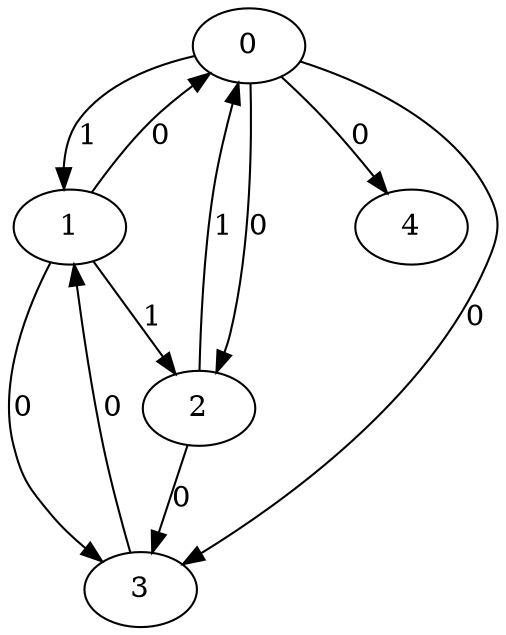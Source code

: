 // Source:2738 Canonical: -1 1 0 0 0 0 -1 1 0 -1 1 -1 -1 0 -1 -1 0 -1 -1 -1 -1 -1 -1 -1 -1
digraph HRA_from_2738_graph_000 {
  0 -> 1 [label="1"];
  0 -> 2 [label="0"];
  0 -> 3 [label="0"];
  1 -> 0 [label="0"];
  1 -> 2 [label="1"];
  1 -> 3 [label="0"];
  2 -> 0 [label="1"];
  2 -> 3 [label="0"];
  3 -> 1 [label="0"];
  0 -> 4 [label="0"];
}

// Source:2738 Canonical: -1 1 0 0 0 0 -1 1 0 -1 1 -1 -1 0 -1 -1 0 -1 -1 -1 0 -1 -1 -1 -1
digraph HRA_from_2738_graph_001 {
  0 -> 1 [label="1"];
  0 -> 2 [label="0"];
  0 -> 3 [label="0"];
  1 -> 0 [label="0"];
  1 -> 2 [label="1"];
  1 -> 3 [label="0"];
  2 -> 0 [label="1"];
  2 -> 3 [label="0"];
  3 -> 1 [label="0"];
  0 -> 4 [label="0"];
  4 -> 0 [label="0"];
}

// Source:2738 Canonical: -1 1 0 0 -1 0 -1 1 0 0 1 -1 -1 0 -1 -1 0 -1 -1 -1 -1 -1 -1 -1 -1
digraph HRA_from_2738_graph_002 {
  0 -> 1 [label="1"];
  0 -> 2 [label="0"];
  0 -> 3 [label="0"];
  1 -> 0 [label="0"];
  1 -> 2 [label="1"];
  1 -> 3 [label="0"];
  2 -> 0 [label="1"];
  2 -> 3 [label="0"];
  3 -> 1 [label="0"];
  1 -> 4 [label="0"];
}

// Source:2738 Canonical: -1 1 0 0 0 0 -1 1 0 0 1 -1 -1 0 -1 -1 0 -1 -1 -1 -1 -1 -1 -1 -1
digraph HRA_from_2738_graph_003 {
  0 -> 1 [label="1"];
  0 -> 2 [label="0"];
  0 -> 3 [label="0"];
  1 -> 0 [label="0"];
  1 -> 2 [label="1"];
  1 -> 3 [label="0"];
  2 -> 0 [label="1"];
  2 -> 3 [label="0"];
  3 -> 1 [label="0"];
  0 -> 4 [label="0"];
  1 -> 4 [label="0"];
}

// Source:2738 Canonical: -1 1 0 0 -1 0 -1 1 0 0 1 -1 -1 0 -1 -1 0 -1 -1 -1 0 -1 -1 -1 -1
digraph HRA_from_2738_graph_004 {
  0 -> 1 [label="1"];
  0 -> 2 [label="0"];
  0 -> 3 [label="0"];
  1 -> 0 [label="0"];
  1 -> 2 [label="1"];
  1 -> 3 [label="0"];
  2 -> 0 [label="1"];
  2 -> 3 [label="0"];
  3 -> 1 [label="0"];
  4 -> 0 [label="0"];
  1 -> 4 [label="0"];
}

// Source:2738 Canonical: -1 1 0 0 0 0 -1 1 0 0 1 -1 -1 0 -1 -1 0 -1 -1 -1 0 -1 -1 -1 -1
digraph HRA_from_2738_graph_005 {
  0 -> 1 [label="1"];
  0 -> 2 [label="0"];
  0 -> 3 [label="0"];
  1 -> 0 [label="0"];
  1 -> 2 [label="1"];
  1 -> 3 [label="0"];
  2 -> 0 [label="1"];
  2 -> 3 [label="0"];
  3 -> 1 [label="0"];
  0 -> 4 [label="0"];
  4 -> 0 [label="0"];
  1 -> 4 [label="0"];
}

// Source:2738 Canonical: -1 1 0 0 0 0 -1 1 0 -1 1 -1 -1 0 -1 -1 0 -1 -1 -1 -1 0 -1 -1 -1
digraph HRA_from_2738_graph_006 {
  0 -> 1 [label="1"];
  0 -> 2 [label="0"];
  0 -> 3 [label="0"];
  1 -> 0 [label="0"];
  1 -> 2 [label="1"];
  1 -> 3 [label="0"];
  2 -> 0 [label="1"];
  2 -> 3 [label="0"];
  3 -> 1 [label="0"];
  0 -> 4 [label="0"];
  4 -> 1 [label="0"];
}

// Source:2738 Canonical: -1 1 0 0 0 0 -1 1 0 -1 1 -1 -1 0 -1 -1 0 -1 -1 -1 0 0 -1 -1 -1
digraph HRA_from_2738_graph_007 {
  0 -> 1 [label="1"];
  0 -> 2 [label="0"];
  0 -> 3 [label="0"];
  1 -> 0 [label="0"];
  1 -> 2 [label="1"];
  1 -> 3 [label="0"];
  2 -> 0 [label="1"];
  2 -> 3 [label="0"];
  3 -> 1 [label="0"];
  0 -> 4 [label="0"];
  4 -> 0 [label="0"];
  4 -> 1 [label="0"];
}

// Source:2738 Canonical: -1 1 0 0 -1 0 -1 1 0 0 1 -1 -1 0 -1 -1 0 -1 -1 -1 -1 0 -1 -1 -1
digraph HRA_from_2738_graph_008 {
  0 -> 1 [label="1"];
  0 -> 2 [label="0"];
  0 -> 3 [label="0"];
  1 -> 0 [label="0"];
  1 -> 2 [label="1"];
  1 -> 3 [label="0"];
  2 -> 0 [label="1"];
  2 -> 3 [label="0"];
  3 -> 1 [label="0"];
  1 -> 4 [label="0"];
  4 -> 1 [label="0"];
}

// Source:2738 Canonical: -1 1 0 0 0 0 -1 1 0 0 1 -1 -1 0 -1 -1 0 -1 -1 -1 -1 0 -1 -1 -1
digraph HRA_from_2738_graph_009 {
  0 -> 1 [label="1"];
  0 -> 2 [label="0"];
  0 -> 3 [label="0"];
  1 -> 0 [label="0"];
  1 -> 2 [label="1"];
  1 -> 3 [label="0"];
  2 -> 0 [label="1"];
  2 -> 3 [label="0"];
  3 -> 1 [label="0"];
  0 -> 4 [label="0"];
  1 -> 4 [label="0"];
  4 -> 1 [label="0"];
}

// Source:2738 Canonical: -1 1 0 0 -1 0 -1 1 0 0 1 -1 -1 0 -1 -1 0 -1 -1 -1 0 0 -1 -1 -1
digraph HRA_from_2738_graph_010 {
  0 -> 1 [label="1"];
  0 -> 2 [label="0"];
  0 -> 3 [label="0"];
  1 -> 0 [label="0"];
  1 -> 2 [label="1"];
  1 -> 3 [label="0"];
  2 -> 0 [label="1"];
  2 -> 3 [label="0"];
  3 -> 1 [label="0"];
  4 -> 0 [label="0"];
  1 -> 4 [label="0"];
  4 -> 1 [label="0"];
}

// Source:2738 Canonical: -1 1 0 0 0 0 -1 1 0 0 1 -1 -1 0 -1 -1 0 -1 -1 -1 0 0 -1 -1 -1
digraph HRA_from_2738_graph_011 {
  0 -> 1 [label="1"];
  0 -> 2 [label="0"];
  0 -> 3 [label="0"];
  1 -> 0 [label="0"];
  1 -> 2 [label="1"];
  1 -> 3 [label="0"];
  2 -> 0 [label="1"];
  2 -> 3 [label="0"];
  3 -> 1 [label="0"];
  0 -> 4 [label="0"];
  4 -> 0 [label="0"];
  1 -> 4 [label="0"];
  4 -> 1 [label="0"];
}

// Source:2738 Canonical: -1 1 0 0 -1 0 -1 1 0 -1 1 -1 -1 0 0 -1 0 -1 -1 -1 -1 -1 -1 -1 -1
digraph HRA_from_2738_graph_012 {
  0 -> 1 [label="1"];
  0 -> 2 [label="0"];
  0 -> 3 [label="0"];
  1 -> 0 [label="0"];
  1 -> 2 [label="1"];
  1 -> 3 [label="0"];
  2 -> 0 [label="1"];
  2 -> 3 [label="0"];
  3 -> 1 [label="0"];
  2 -> 4 [label="0"];
}

// Source:2738 Canonical: -1 1 0 0 0 0 -1 1 0 -1 1 -1 -1 0 0 -1 0 -1 -1 -1 -1 -1 -1 -1 -1
digraph HRA_from_2738_graph_013 {
  0 -> 1 [label="1"];
  0 -> 2 [label="0"];
  0 -> 3 [label="0"];
  1 -> 0 [label="0"];
  1 -> 2 [label="1"];
  1 -> 3 [label="0"];
  2 -> 0 [label="1"];
  2 -> 3 [label="0"];
  3 -> 1 [label="0"];
  0 -> 4 [label="0"];
  2 -> 4 [label="0"];
}

// Source:2738 Canonical: -1 1 0 0 -1 0 -1 1 0 -1 1 -1 -1 0 0 -1 0 -1 -1 -1 0 -1 -1 -1 -1
digraph HRA_from_2738_graph_014 {
  0 -> 1 [label="1"];
  0 -> 2 [label="0"];
  0 -> 3 [label="0"];
  1 -> 0 [label="0"];
  1 -> 2 [label="1"];
  1 -> 3 [label="0"];
  2 -> 0 [label="1"];
  2 -> 3 [label="0"];
  3 -> 1 [label="0"];
  4 -> 0 [label="0"];
  2 -> 4 [label="0"];
}

// Source:2738 Canonical: -1 1 0 0 0 0 -1 1 0 -1 1 -1 -1 0 0 -1 0 -1 -1 -1 0 -1 -1 -1 -1
digraph HRA_from_2738_graph_015 {
  0 -> 1 [label="1"];
  0 -> 2 [label="0"];
  0 -> 3 [label="0"];
  1 -> 0 [label="0"];
  1 -> 2 [label="1"];
  1 -> 3 [label="0"];
  2 -> 0 [label="1"];
  2 -> 3 [label="0"];
  3 -> 1 [label="0"];
  0 -> 4 [label="0"];
  4 -> 0 [label="0"];
  2 -> 4 [label="0"];
}

// Source:2738 Canonical: -1 1 0 0 -1 0 -1 1 0 0 1 -1 -1 0 0 -1 0 -1 -1 -1 -1 -1 -1 -1 -1
digraph HRA_from_2738_graph_016 {
  0 -> 1 [label="1"];
  0 -> 2 [label="0"];
  0 -> 3 [label="0"];
  1 -> 0 [label="0"];
  1 -> 2 [label="1"];
  1 -> 3 [label="0"];
  2 -> 0 [label="1"];
  2 -> 3 [label="0"];
  3 -> 1 [label="0"];
  1 -> 4 [label="0"];
  2 -> 4 [label="0"];
}

// Source:2738 Canonical: -1 1 0 0 0 0 -1 1 0 0 1 -1 -1 0 0 -1 0 -1 -1 -1 -1 -1 -1 -1 -1
digraph HRA_from_2738_graph_017 {
  0 -> 1 [label="1"];
  0 -> 2 [label="0"];
  0 -> 3 [label="0"];
  1 -> 0 [label="0"];
  1 -> 2 [label="1"];
  1 -> 3 [label="0"];
  2 -> 0 [label="1"];
  2 -> 3 [label="0"];
  3 -> 1 [label="0"];
  0 -> 4 [label="0"];
  1 -> 4 [label="0"];
  2 -> 4 [label="0"];
}

// Source:2738 Canonical: -1 1 0 0 -1 0 -1 1 0 0 1 -1 -1 0 0 -1 0 -1 -1 -1 0 -1 -1 -1 -1
digraph HRA_from_2738_graph_018 {
  0 -> 1 [label="1"];
  0 -> 2 [label="0"];
  0 -> 3 [label="0"];
  1 -> 0 [label="0"];
  1 -> 2 [label="1"];
  1 -> 3 [label="0"];
  2 -> 0 [label="1"];
  2 -> 3 [label="0"];
  3 -> 1 [label="0"];
  4 -> 0 [label="0"];
  1 -> 4 [label="0"];
  2 -> 4 [label="0"];
}

// Source:2738 Canonical: -1 1 0 0 0 0 -1 1 0 0 1 -1 -1 0 0 -1 0 -1 -1 -1 0 -1 -1 -1 -1
digraph HRA_from_2738_graph_019 {
  0 -> 1 [label="1"];
  0 -> 2 [label="0"];
  0 -> 3 [label="0"];
  1 -> 0 [label="0"];
  1 -> 2 [label="1"];
  1 -> 3 [label="0"];
  2 -> 0 [label="1"];
  2 -> 3 [label="0"];
  3 -> 1 [label="0"];
  0 -> 4 [label="0"];
  4 -> 0 [label="0"];
  1 -> 4 [label="0"];
  2 -> 4 [label="0"];
}

// Source:2738 Canonical: -1 1 0 0 -1 0 -1 1 0 -1 1 -1 -1 0 0 -1 0 -1 -1 -1 -1 0 -1 -1 -1
digraph HRA_from_2738_graph_020 {
  0 -> 1 [label="1"];
  0 -> 2 [label="0"];
  0 -> 3 [label="0"];
  1 -> 0 [label="0"];
  1 -> 2 [label="1"];
  1 -> 3 [label="0"];
  2 -> 0 [label="1"];
  2 -> 3 [label="0"];
  3 -> 1 [label="0"];
  4 -> 1 [label="0"];
  2 -> 4 [label="0"];
}

// Source:2738 Canonical: -1 1 0 0 0 0 -1 1 0 -1 1 -1 -1 0 0 -1 0 -1 -1 -1 -1 0 -1 -1 -1
digraph HRA_from_2738_graph_021 {
  0 -> 1 [label="1"];
  0 -> 2 [label="0"];
  0 -> 3 [label="0"];
  1 -> 0 [label="0"];
  1 -> 2 [label="1"];
  1 -> 3 [label="0"];
  2 -> 0 [label="1"];
  2 -> 3 [label="0"];
  3 -> 1 [label="0"];
  0 -> 4 [label="0"];
  4 -> 1 [label="0"];
  2 -> 4 [label="0"];
}

// Source:2738 Canonical: -1 1 0 0 -1 0 -1 1 0 -1 1 -1 -1 0 0 -1 0 -1 -1 -1 0 0 -1 -1 -1
digraph HRA_from_2738_graph_022 {
  0 -> 1 [label="1"];
  0 -> 2 [label="0"];
  0 -> 3 [label="0"];
  1 -> 0 [label="0"];
  1 -> 2 [label="1"];
  1 -> 3 [label="0"];
  2 -> 0 [label="1"];
  2 -> 3 [label="0"];
  3 -> 1 [label="0"];
  4 -> 0 [label="0"];
  4 -> 1 [label="0"];
  2 -> 4 [label="0"];
}

// Source:2738 Canonical: -1 1 0 0 0 0 -1 1 0 -1 1 -1 -1 0 0 -1 0 -1 -1 -1 0 0 -1 -1 -1
digraph HRA_from_2738_graph_023 {
  0 -> 1 [label="1"];
  0 -> 2 [label="0"];
  0 -> 3 [label="0"];
  1 -> 0 [label="0"];
  1 -> 2 [label="1"];
  1 -> 3 [label="0"];
  2 -> 0 [label="1"];
  2 -> 3 [label="0"];
  3 -> 1 [label="0"];
  0 -> 4 [label="0"];
  4 -> 0 [label="0"];
  4 -> 1 [label="0"];
  2 -> 4 [label="0"];
}

// Source:2738 Canonical: -1 1 0 0 -1 0 -1 1 0 0 1 -1 -1 0 0 -1 0 -1 -1 -1 -1 0 -1 -1 -1
digraph HRA_from_2738_graph_024 {
  0 -> 1 [label="1"];
  0 -> 2 [label="0"];
  0 -> 3 [label="0"];
  1 -> 0 [label="0"];
  1 -> 2 [label="1"];
  1 -> 3 [label="0"];
  2 -> 0 [label="1"];
  2 -> 3 [label="0"];
  3 -> 1 [label="0"];
  1 -> 4 [label="0"];
  4 -> 1 [label="0"];
  2 -> 4 [label="0"];
}

// Source:2738 Canonical: -1 1 0 0 0 0 -1 1 0 0 1 -1 -1 0 0 -1 0 -1 -1 -1 -1 0 -1 -1 -1
digraph HRA_from_2738_graph_025 {
  0 -> 1 [label="1"];
  0 -> 2 [label="0"];
  0 -> 3 [label="0"];
  1 -> 0 [label="0"];
  1 -> 2 [label="1"];
  1 -> 3 [label="0"];
  2 -> 0 [label="1"];
  2 -> 3 [label="0"];
  3 -> 1 [label="0"];
  0 -> 4 [label="0"];
  1 -> 4 [label="0"];
  4 -> 1 [label="0"];
  2 -> 4 [label="0"];
}

// Source:2738 Canonical: -1 1 0 0 -1 0 -1 1 0 0 1 -1 -1 0 0 -1 0 -1 -1 -1 0 0 -1 -1 -1
digraph HRA_from_2738_graph_026 {
  0 -> 1 [label="1"];
  0 -> 2 [label="0"];
  0 -> 3 [label="0"];
  1 -> 0 [label="0"];
  1 -> 2 [label="1"];
  1 -> 3 [label="0"];
  2 -> 0 [label="1"];
  2 -> 3 [label="0"];
  3 -> 1 [label="0"];
  4 -> 0 [label="0"];
  1 -> 4 [label="0"];
  4 -> 1 [label="0"];
  2 -> 4 [label="0"];
}

// Source:2738 Canonical: -1 1 0 0 0 0 -1 1 0 0 1 -1 -1 0 0 -1 0 -1 -1 -1 0 0 -1 -1 -1
digraph HRA_from_2738_graph_027 {
  0 -> 1 [label="1"];
  0 -> 2 [label="0"];
  0 -> 3 [label="0"];
  1 -> 0 [label="0"];
  1 -> 2 [label="1"];
  1 -> 3 [label="0"];
  2 -> 0 [label="1"];
  2 -> 3 [label="0"];
  3 -> 1 [label="0"];
  0 -> 4 [label="0"];
  4 -> 0 [label="0"];
  1 -> 4 [label="0"];
  4 -> 1 [label="0"];
  2 -> 4 [label="0"];
}

// Source:2738 Canonical: -1 1 0 0 0 0 -1 1 0 -1 1 -1 -1 0 -1 -1 0 -1 -1 -1 -1 -1 0 -1 -1
digraph HRA_from_2738_graph_028 {
  0 -> 1 [label="1"];
  0 -> 2 [label="0"];
  0 -> 3 [label="0"];
  1 -> 0 [label="0"];
  1 -> 2 [label="1"];
  1 -> 3 [label="0"];
  2 -> 0 [label="1"];
  2 -> 3 [label="0"];
  3 -> 1 [label="0"];
  0 -> 4 [label="0"];
  4 -> 2 [label="0"];
}

// Source:2738 Canonical: -1 1 0 0 0 0 -1 1 0 -1 1 -1 -1 0 -1 -1 0 -1 -1 -1 0 -1 0 -1 -1
digraph HRA_from_2738_graph_029 {
  0 -> 1 [label="1"];
  0 -> 2 [label="0"];
  0 -> 3 [label="0"];
  1 -> 0 [label="0"];
  1 -> 2 [label="1"];
  1 -> 3 [label="0"];
  2 -> 0 [label="1"];
  2 -> 3 [label="0"];
  3 -> 1 [label="0"];
  0 -> 4 [label="0"];
  4 -> 0 [label="0"];
  4 -> 2 [label="0"];
}

// Source:2738 Canonical: -1 1 0 0 -1 0 -1 1 0 0 1 -1 -1 0 -1 -1 0 -1 -1 -1 -1 -1 0 -1 -1
digraph HRA_from_2738_graph_030 {
  0 -> 1 [label="1"];
  0 -> 2 [label="0"];
  0 -> 3 [label="0"];
  1 -> 0 [label="0"];
  1 -> 2 [label="1"];
  1 -> 3 [label="0"];
  2 -> 0 [label="1"];
  2 -> 3 [label="0"];
  3 -> 1 [label="0"];
  1 -> 4 [label="0"];
  4 -> 2 [label="0"];
}

// Source:2738 Canonical: -1 1 0 0 0 0 -1 1 0 0 1 -1 -1 0 -1 -1 0 -1 -1 -1 -1 -1 0 -1 -1
digraph HRA_from_2738_graph_031 {
  0 -> 1 [label="1"];
  0 -> 2 [label="0"];
  0 -> 3 [label="0"];
  1 -> 0 [label="0"];
  1 -> 2 [label="1"];
  1 -> 3 [label="0"];
  2 -> 0 [label="1"];
  2 -> 3 [label="0"];
  3 -> 1 [label="0"];
  0 -> 4 [label="0"];
  1 -> 4 [label="0"];
  4 -> 2 [label="0"];
}

// Source:2738 Canonical: -1 1 0 0 -1 0 -1 1 0 0 1 -1 -1 0 -1 -1 0 -1 -1 -1 0 -1 0 -1 -1
digraph HRA_from_2738_graph_032 {
  0 -> 1 [label="1"];
  0 -> 2 [label="0"];
  0 -> 3 [label="0"];
  1 -> 0 [label="0"];
  1 -> 2 [label="1"];
  1 -> 3 [label="0"];
  2 -> 0 [label="1"];
  2 -> 3 [label="0"];
  3 -> 1 [label="0"];
  4 -> 0 [label="0"];
  1 -> 4 [label="0"];
  4 -> 2 [label="0"];
}

// Source:2738 Canonical: -1 1 0 0 0 0 -1 1 0 0 1 -1 -1 0 -1 -1 0 -1 -1 -1 0 -1 0 -1 -1
digraph HRA_from_2738_graph_033 {
  0 -> 1 [label="1"];
  0 -> 2 [label="0"];
  0 -> 3 [label="0"];
  1 -> 0 [label="0"];
  1 -> 2 [label="1"];
  1 -> 3 [label="0"];
  2 -> 0 [label="1"];
  2 -> 3 [label="0"];
  3 -> 1 [label="0"];
  0 -> 4 [label="0"];
  4 -> 0 [label="0"];
  1 -> 4 [label="0"];
  4 -> 2 [label="0"];
}

// Source:2738 Canonical: -1 1 0 0 0 0 -1 1 0 -1 1 -1 -1 0 -1 -1 0 -1 -1 -1 -1 0 0 -1 -1
digraph HRA_from_2738_graph_034 {
  0 -> 1 [label="1"];
  0 -> 2 [label="0"];
  0 -> 3 [label="0"];
  1 -> 0 [label="0"];
  1 -> 2 [label="1"];
  1 -> 3 [label="0"];
  2 -> 0 [label="1"];
  2 -> 3 [label="0"];
  3 -> 1 [label="0"];
  0 -> 4 [label="0"];
  4 -> 1 [label="0"];
  4 -> 2 [label="0"];
}

// Source:2738 Canonical: -1 1 0 0 0 0 -1 1 0 -1 1 -1 -1 0 -1 -1 0 -1 -1 -1 0 0 0 -1 -1
digraph HRA_from_2738_graph_035 {
  0 -> 1 [label="1"];
  0 -> 2 [label="0"];
  0 -> 3 [label="0"];
  1 -> 0 [label="0"];
  1 -> 2 [label="1"];
  1 -> 3 [label="0"];
  2 -> 0 [label="1"];
  2 -> 3 [label="0"];
  3 -> 1 [label="0"];
  0 -> 4 [label="0"];
  4 -> 0 [label="0"];
  4 -> 1 [label="0"];
  4 -> 2 [label="0"];
}

// Source:2738 Canonical: -1 1 0 0 -1 0 -1 1 0 0 1 -1 -1 0 -1 -1 0 -1 -1 -1 -1 0 0 -1 -1
digraph HRA_from_2738_graph_036 {
  0 -> 1 [label="1"];
  0 -> 2 [label="0"];
  0 -> 3 [label="0"];
  1 -> 0 [label="0"];
  1 -> 2 [label="1"];
  1 -> 3 [label="0"];
  2 -> 0 [label="1"];
  2 -> 3 [label="0"];
  3 -> 1 [label="0"];
  1 -> 4 [label="0"];
  4 -> 1 [label="0"];
  4 -> 2 [label="0"];
}

// Source:2738 Canonical: -1 1 0 0 0 0 -1 1 0 0 1 -1 -1 0 -1 -1 0 -1 -1 -1 -1 0 0 -1 -1
digraph HRA_from_2738_graph_037 {
  0 -> 1 [label="1"];
  0 -> 2 [label="0"];
  0 -> 3 [label="0"];
  1 -> 0 [label="0"];
  1 -> 2 [label="1"];
  1 -> 3 [label="0"];
  2 -> 0 [label="1"];
  2 -> 3 [label="0"];
  3 -> 1 [label="0"];
  0 -> 4 [label="0"];
  1 -> 4 [label="0"];
  4 -> 1 [label="0"];
  4 -> 2 [label="0"];
}

// Source:2738 Canonical: -1 1 0 0 -1 0 -1 1 0 0 1 -1 -1 0 -1 -1 0 -1 -1 -1 0 0 0 -1 -1
digraph HRA_from_2738_graph_038 {
  0 -> 1 [label="1"];
  0 -> 2 [label="0"];
  0 -> 3 [label="0"];
  1 -> 0 [label="0"];
  1 -> 2 [label="1"];
  1 -> 3 [label="0"];
  2 -> 0 [label="1"];
  2 -> 3 [label="0"];
  3 -> 1 [label="0"];
  4 -> 0 [label="0"];
  1 -> 4 [label="0"];
  4 -> 1 [label="0"];
  4 -> 2 [label="0"];
}

// Source:2738 Canonical: -1 1 0 0 0 0 -1 1 0 0 1 -1 -1 0 -1 -1 0 -1 -1 -1 0 0 0 -1 -1
digraph HRA_from_2738_graph_039 {
  0 -> 1 [label="1"];
  0 -> 2 [label="0"];
  0 -> 3 [label="0"];
  1 -> 0 [label="0"];
  1 -> 2 [label="1"];
  1 -> 3 [label="0"];
  2 -> 0 [label="1"];
  2 -> 3 [label="0"];
  3 -> 1 [label="0"];
  0 -> 4 [label="0"];
  4 -> 0 [label="0"];
  1 -> 4 [label="0"];
  4 -> 1 [label="0"];
  4 -> 2 [label="0"];
}

// Source:2738 Canonical: -1 1 0 0 -1 0 -1 1 0 -1 1 -1 -1 0 0 -1 0 -1 -1 -1 -1 -1 0 -1 -1
digraph HRA_from_2738_graph_040 {
  0 -> 1 [label="1"];
  0 -> 2 [label="0"];
  0 -> 3 [label="0"];
  1 -> 0 [label="0"];
  1 -> 2 [label="1"];
  1 -> 3 [label="0"];
  2 -> 0 [label="1"];
  2 -> 3 [label="0"];
  3 -> 1 [label="0"];
  2 -> 4 [label="0"];
  4 -> 2 [label="0"];
}

// Source:2738 Canonical: -1 1 0 0 0 0 -1 1 0 -1 1 -1 -1 0 0 -1 0 -1 -1 -1 -1 -1 0 -1 -1
digraph HRA_from_2738_graph_041 {
  0 -> 1 [label="1"];
  0 -> 2 [label="0"];
  0 -> 3 [label="0"];
  1 -> 0 [label="0"];
  1 -> 2 [label="1"];
  1 -> 3 [label="0"];
  2 -> 0 [label="1"];
  2 -> 3 [label="0"];
  3 -> 1 [label="0"];
  0 -> 4 [label="0"];
  2 -> 4 [label="0"];
  4 -> 2 [label="0"];
}

// Source:2738 Canonical: -1 1 0 0 -1 0 -1 1 0 -1 1 -1 -1 0 0 -1 0 -1 -1 -1 0 -1 0 -1 -1
digraph HRA_from_2738_graph_042 {
  0 -> 1 [label="1"];
  0 -> 2 [label="0"];
  0 -> 3 [label="0"];
  1 -> 0 [label="0"];
  1 -> 2 [label="1"];
  1 -> 3 [label="0"];
  2 -> 0 [label="1"];
  2 -> 3 [label="0"];
  3 -> 1 [label="0"];
  4 -> 0 [label="0"];
  2 -> 4 [label="0"];
  4 -> 2 [label="0"];
}

// Source:2738 Canonical: -1 1 0 0 0 0 -1 1 0 -1 1 -1 -1 0 0 -1 0 -1 -1 -1 0 -1 0 -1 -1
digraph HRA_from_2738_graph_043 {
  0 -> 1 [label="1"];
  0 -> 2 [label="0"];
  0 -> 3 [label="0"];
  1 -> 0 [label="0"];
  1 -> 2 [label="1"];
  1 -> 3 [label="0"];
  2 -> 0 [label="1"];
  2 -> 3 [label="0"];
  3 -> 1 [label="0"];
  0 -> 4 [label="0"];
  4 -> 0 [label="0"];
  2 -> 4 [label="0"];
  4 -> 2 [label="0"];
}

// Source:2738 Canonical: -1 1 0 0 -1 0 -1 1 0 0 1 -1 -1 0 0 -1 0 -1 -1 -1 -1 -1 0 -1 -1
digraph HRA_from_2738_graph_044 {
  0 -> 1 [label="1"];
  0 -> 2 [label="0"];
  0 -> 3 [label="0"];
  1 -> 0 [label="0"];
  1 -> 2 [label="1"];
  1 -> 3 [label="0"];
  2 -> 0 [label="1"];
  2 -> 3 [label="0"];
  3 -> 1 [label="0"];
  1 -> 4 [label="0"];
  2 -> 4 [label="0"];
  4 -> 2 [label="0"];
}

// Source:2738 Canonical: -1 1 0 0 0 0 -1 1 0 0 1 -1 -1 0 0 -1 0 -1 -1 -1 -1 -1 0 -1 -1
digraph HRA_from_2738_graph_045 {
  0 -> 1 [label="1"];
  0 -> 2 [label="0"];
  0 -> 3 [label="0"];
  1 -> 0 [label="0"];
  1 -> 2 [label="1"];
  1 -> 3 [label="0"];
  2 -> 0 [label="1"];
  2 -> 3 [label="0"];
  3 -> 1 [label="0"];
  0 -> 4 [label="0"];
  1 -> 4 [label="0"];
  2 -> 4 [label="0"];
  4 -> 2 [label="0"];
}

// Source:2738 Canonical: -1 1 0 0 -1 0 -1 1 0 0 1 -1 -1 0 0 -1 0 -1 -1 -1 0 -1 0 -1 -1
digraph HRA_from_2738_graph_046 {
  0 -> 1 [label="1"];
  0 -> 2 [label="0"];
  0 -> 3 [label="0"];
  1 -> 0 [label="0"];
  1 -> 2 [label="1"];
  1 -> 3 [label="0"];
  2 -> 0 [label="1"];
  2 -> 3 [label="0"];
  3 -> 1 [label="0"];
  4 -> 0 [label="0"];
  1 -> 4 [label="0"];
  2 -> 4 [label="0"];
  4 -> 2 [label="0"];
}

// Source:2738 Canonical: -1 1 0 0 0 0 -1 1 0 0 1 -1 -1 0 0 -1 0 -1 -1 -1 0 -1 0 -1 -1
digraph HRA_from_2738_graph_047 {
  0 -> 1 [label="1"];
  0 -> 2 [label="0"];
  0 -> 3 [label="0"];
  1 -> 0 [label="0"];
  1 -> 2 [label="1"];
  1 -> 3 [label="0"];
  2 -> 0 [label="1"];
  2 -> 3 [label="0"];
  3 -> 1 [label="0"];
  0 -> 4 [label="0"];
  4 -> 0 [label="0"];
  1 -> 4 [label="0"];
  2 -> 4 [label="0"];
  4 -> 2 [label="0"];
}

// Source:2738 Canonical: -1 1 0 0 -1 0 -1 1 0 -1 1 -1 -1 0 0 -1 0 -1 -1 -1 -1 0 0 -1 -1
digraph HRA_from_2738_graph_048 {
  0 -> 1 [label="1"];
  0 -> 2 [label="0"];
  0 -> 3 [label="0"];
  1 -> 0 [label="0"];
  1 -> 2 [label="1"];
  1 -> 3 [label="0"];
  2 -> 0 [label="1"];
  2 -> 3 [label="0"];
  3 -> 1 [label="0"];
  4 -> 1 [label="0"];
  2 -> 4 [label="0"];
  4 -> 2 [label="0"];
}

// Source:2738 Canonical: -1 1 0 0 0 0 -1 1 0 -1 1 -1 -1 0 0 -1 0 -1 -1 -1 -1 0 0 -1 -1
digraph HRA_from_2738_graph_049 {
  0 -> 1 [label="1"];
  0 -> 2 [label="0"];
  0 -> 3 [label="0"];
  1 -> 0 [label="0"];
  1 -> 2 [label="1"];
  1 -> 3 [label="0"];
  2 -> 0 [label="1"];
  2 -> 3 [label="0"];
  3 -> 1 [label="0"];
  0 -> 4 [label="0"];
  4 -> 1 [label="0"];
  2 -> 4 [label="0"];
  4 -> 2 [label="0"];
}

// Source:2738 Canonical: -1 1 0 0 -1 0 -1 1 0 -1 1 -1 -1 0 0 -1 0 -1 -1 -1 0 0 0 -1 -1
digraph HRA_from_2738_graph_050 {
  0 -> 1 [label="1"];
  0 -> 2 [label="0"];
  0 -> 3 [label="0"];
  1 -> 0 [label="0"];
  1 -> 2 [label="1"];
  1 -> 3 [label="0"];
  2 -> 0 [label="1"];
  2 -> 3 [label="0"];
  3 -> 1 [label="0"];
  4 -> 0 [label="0"];
  4 -> 1 [label="0"];
  2 -> 4 [label="0"];
  4 -> 2 [label="0"];
}

// Source:2738 Canonical: -1 1 0 0 0 0 -1 1 0 -1 1 -1 -1 0 0 -1 0 -1 -1 -1 0 0 0 -1 -1
digraph HRA_from_2738_graph_051 {
  0 -> 1 [label="1"];
  0 -> 2 [label="0"];
  0 -> 3 [label="0"];
  1 -> 0 [label="0"];
  1 -> 2 [label="1"];
  1 -> 3 [label="0"];
  2 -> 0 [label="1"];
  2 -> 3 [label="0"];
  3 -> 1 [label="0"];
  0 -> 4 [label="0"];
  4 -> 0 [label="0"];
  4 -> 1 [label="0"];
  2 -> 4 [label="0"];
  4 -> 2 [label="0"];
}

// Source:2738 Canonical: -1 1 0 0 -1 0 -1 1 0 0 1 -1 -1 0 0 -1 0 -1 -1 -1 -1 0 0 -1 -1
digraph HRA_from_2738_graph_052 {
  0 -> 1 [label="1"];
  0 -> 2 [label="0"];
  0 -> 3 [label="0"];
  1 -> 0 [label="0"];
  1 -> 2 [label="1"];
  1 -> 3 [label="0"];
  2 -> 0 [label="1"];
  2 -> 3 [label="0"];
  3 -> 1 [label="0"];
  1 -> 4 [label="0"];
  4 -> 1 [label="0"];
  2 -> 4 [label="0"];
  4 -> 2 [label="0"];
}

// Source:2738 Canonical: -1 1 0 0 0 0 -1 1 0 0 1 -1 -1 0 0 -1 0 -1 -1 -1 -1 0 0 -1 -1
digraph HRA_from_2738_graph_053 {
  0 -> 1 [label="1"];
  0 -> 2 [label="0"];
  0 -> 3 [label="0"];
  1 -> 0 [label="0"];
  1 -> 2 [label="1"];
  1 -> 3 [label="0"];
  2 -> 0 [label="1"];
  2 -> 3 [label="0"];
  3 -> 1 [label="0"];
  0 -> 4 [label="0"];
  1 -> 4 [label="0"];
  4 -> 1 [label="0"];
  2 -> 4 [label="0"];
  4 -> 2 [label="0"];
}

// Source:2738 Canonical: -1 1 0 0 -1 0 -1 1 0 0 1 -1 -1 0 0 -1 0 -1 -1 -1 0 0 0 -1 -1
digraph HRA_from_2738_graph_054 {
  0 -> 1 [label="1"];
  0 -> 2 [label="0"];
  0 -> 3 [label="0"];
  1 -> 0 [label="0"];
  1 -> 2 [label="1"];
  1 -> 3 [label="0"];
  2 -> 0 [label="1"];
  2 -> 3 [label="0"];
  3 -> 1 [label="0"];
  4 -> 0 [label="0"];
  1 -> 4 [label="0"];
  4 -> 1 [label="0"];
  2 -> 4 [label="0"];
  4 -> 2 [label="0"];
}

// Source:2738 Canonical: -1 1 0 0 0 0 -1 1 0 0 1 -1 -1 0 0 -1 0 -1 -1 -1 0 0 0 -1 -1
digraph HRA_from_2738_graph_055 {
  0 -> 1 [label="1"];
  0 -> 2 [label="0"];
  0 -> 3 [label="0"];
  1 -> 0 [label="0"];
  1 -> 2 [label="1"];
  1 -> 3 [label="0"];
  2 -> 0 [label="1"];
  2 -> 3 [label="0"];
  3 -> 1 [label="0"];
  0 -> 4 [label="0"];
  4 -> 0 [label="0"];
  1 -> 4 [label="0"];
  4 -> 1 [label="0"];
  2 -> 4 [label="0"];
  4 -> 2 [label="0"];
}

// Source:2738 Canonical: -1 1 0 0 -1 0 -1 1 0 -1 1 -1 -1 0 -1 -1 0 -1 -1 0 -1 -1 -1 -1 -1
digraph HRA_from_2738_graph_056 {
  0 -> 1 [label="1"];
  0 -> 2 [label="0"];
  0 -> 3 [label="0"];
  1 -> 0 [label="0"];
  1 -> 2 [label="1"];
  1 -> 3 [label="0"];
  2 -> 0 [label="1"];
  2 -> 3 [label="0"];
  3 -> 1 [label="0"];
  3 -> 4 [label="0"];
}

// Source:2738 Canonical: -1 1 0 0 0 0 -1 1 0 -1 1 -1 -1 0 -1 -1 0 -1 -1 0 -1 -1 -1 -1 -1
digraph HRA_from_2738_graph_057 {
  0 -> 1 [label="1"];
  0 -> 2 [label="0"];
  0 -> 3 [label="0"];
  1 -> 0 [label="0"];
  1 -> 2 [label="1"];
  1 -> 3 [label="0"];
  2 -> 0 [label="1"];
  2 -> 3 [label="0"];
  3 -> 1 [label="0"];
  0 -> 4 [label="0"];
  3 -> 4 [label="0"];
}

// Source:2738 Canonical: -1 1 0 0 -1 0 -1 1 0 -1 1 -1 -1 0 -1 -1 0 -1 -1 0 0 -1 -1 -1 -1
digraph HRA_from_2738_graph_058 {
  0 -> 1 [label="1"];
  0 -> 2 [label="0"];
  0 -> 3 [label="0"];
  1 -> 0 [label="0"];
  1 -> 2 [label="1"];
  1 -> 3 [label="0"];
  2 -> 0 [label="1"];
  2 -> 3 [label="0"];
  3 -> 1 [label="0"];
  4 -> 0 [label="0"];
  3 -> 4 [label="0"];
}

// Source:2738 Canonical: -1 1 0 0 0 0 -1 1 0 -1 1 -1 -1 0 -1 -1 0 -1 -1 0 0 -1 -1 -1 -1
digraph HRA_from_2738_graph_059 {
  0 -> 1 [label="1"];
  0 -> 2 [label="0"];
  0 -> 3 [label="0"];
  1 -> 0 [label="0"];
  1 -> 2 [label="1"];
  1 -> 3 [label="0"];
  2 -> 0 [label="1"];
  2 -> 3 [label="0"];
  3 -> 1 [label="0"];
  0 -> 4 [label="0"];
  4 -> 0 [label="0"];
  3 -> 4 [label="0"];
}

// Source:2738 Canonical: -1 1 0 0 -1 0 -1 1 0 0 1 -1 -1 0 -1 -1 0 -1 -1 0 -1 -1 -1 -1 -1
digraph HRA_from_2738_graph_060 {
  0 -> 1 [label="1"];
  0 -> 2 [label="0"];
  0 -> 3 [label="0"];
  1 -> 0 [label="0"];
  1 -> 2 [label="1"];
  1 -> 3 [label="0"];
  2 -> 0 [label="1"];
  2 -> 3 [label="0"];
  3 -> 1 [label="0"];
  1 -> 4 [label="0"];
  3 -> 4 [label="0"];
}

// Source:2738 Canonical: -1 1 0 0 0 0 -1 1 0 0 1 -1 -1 0 -1 -1 0 -1 -1 0 -1 -1 -1 -1 -1
digraph HRA_from_2738_graph_061 {
  0 -> 1 [label="1"];
  0 -> 2 [label="0"];
  0 -> 3 [label="0"];
  1 -> 0 [label="0"];
  1 -> 2 [label="1"];
  1 -> 3 [label="0"];
  2 -> 0 [label="1"];
  2 -> 3 [label="0"];
  3 -> 1 [label="0"];
  0 -> 4 [label="0"];
  1 -> 4 [label="0"];
  3 -> 4 [label="0"];
}

// Source:2738 Canonical: -1 1 0 0 -1 0 -1 1 0 0 1 -1 -1 0 -1 -1 0 -1 -1 0 0 -1 -1 -1 -1
digraph HRA_from_2738_graph_062 {
  0 -> 1 [label="1"];
  0 -> 2 [label="0"];
  0 -> 3 [label="0"];
  1 -> 0 [label="0"];
  1 -> 2 [label="1"];
  1 -> 3 [label="0"];
  2 -> 0 [label="1"];
  2 -> 3 [label="0"];
  3 -> 1 [label="0"];
  4 -> 0 [label="0"];
  1 -> 4 [label="0"];
  3 -> 4 [label="0"];
}

// Source:2738 Canonical: -1 1 0 0 0 0 -1 1 0 0 1 -1 -1 0 -1 -1 0 -1 -1 0 0 -1 -1 -1 -1
digraph HRA_from_2738_graph_063 {
  0 -> 1 [label="1"];
  0 -> 2 [label="0"];
  0 -> 3 [label="0"];
  1 -> 0 [label="0"];
  1 -> 2 [label="1"];
  1 -> 3 [label="0"];
  2 -> 0 [label="1"];
  2 -> 3 [label="0"];
  3 -> 1 [label="0"];
  0 -> 4 [label="0"];
  4 -> 0 [label="0"];
  1 -> 4 [label="0"];
  3 -> 4 [label="0"];
}

// Source:2738 Canonical: -1 1 0 0 -1 0 -1 1 0 -1 1 -1 -1 0 -1 -1 0 -1 -1 0 -1 0 -1 -1 -1
digraph HRA_from_2738_graph_064 {
  0 -> 1 [label="1"];
  0 -> 2 [label="0"];
  0 -> 3 [label="0"];
  1 -> 0 [label="0"];
  1 -> 2 [label="1"];
  1 -> 3 [label="0"];
  2 -> 0 [label="1"];
  2 -> 3 [label="0"];
  3 -> 1 [label="0"];
  4 -> 1 [label="0"];
  3 -> 4 [label="0"];
}

// Source:2738 Canonical: -1 1 0 0 0 0 -1 1 0 -1 1 -1 -1 0 -1 -1 0 -1 -1 0 -1 0 -1 -1 -1
digraph HRA_from_2738_graph_065 {
  0 -> 1 [label="1"];
  0 -> 2 [label="0"];
  0 -> 3 [label="0"];
  1 -> 0 [label="0"];
  1 -> 2 [label="1"];
  1 -> 3 [label="0"];
  2 -> 0 [label="1"];
  2 -> 3 [label="0"];
  3 -> 1 [label="0"];
  0 -> 4 [label="0"];
  4 -> 1 [label="0"];
  3 -> 4 [label="0"];
}

// Source:2738 Canonical: -1 1 0 0 -1 0 -1 1 0 -1 1 -1 -1 0 -1 -1 0 -1 -1 0 0 0 -1 -1 -1
digraph HRA_from_2738_graph_066 {
  0 -> 1 [label="1"];
  0 -> 2 [label="0"];
  0 -> 3 [label="0"];
  1 -> 0 [label="0"];
  1 -> 2 [label="1"];
  1 -> 3 [label="0"];
  2 -> 0 [label="1"];
  2 -> 3 [label="0"];
  3 -> 1 [label="0"];
  4 -> 0 [label="0"];
  4 -> 1 [label="0"];
  3 -> 4 [label="0"];
}

// Source:2738 Canonical: -1 1 0 0 0 0 -1 1 0 -1 1 -1 -1 0 -1 -1 0 -1 -1 0 0 0 -1 -1 -1
digraph HRA_from_2738_graph_067 {
  0 -> 1 [label="1"];
  0 -> 2 [label="0"];
  0 -> 3 [label="0"];
  1 -> 0 [label="0"];
  1 -> 2 [label="1"];
  1 -> 3 [label="0"];
  2 -> 0 [label="1"];
  2 -> 3 [label="0"];
  3 -> 1 [label="0"];
  0 -> 4 [label="0"];
  4 -> 0 [label="0"];
  4 -> 1 [label="0"];
  3 -> 4 [label="0"];
}

// Source:2738 Canonical: -1 1 0 0 -1 0 -1 1 0 0 1 -1 -1 0 -1 -1 0 -1 -1 0 -1 0 -1 -1 -1
digraph HRA_from_2738_graph_068 {
  0 -> 1 [label="1"];
  0 -> 2 [label="0"];
  0 -> 3 [label="0"];
  1 -> 0 [label="0"];
  1 -> 2 [label="1"];
  1 -> 3 [label="0"];
  2 -> 0 [label="1"];
  2 -> 3 [label="0"];
  3 -> 1 [label="0"];
  1 -> 4 [label="0"];
  4 -> 1 [label="0"];
  3 -> 4 [label="0"];
}

// Source:2738 Canonical: -1 1 0 0 0 0 -1 1 0 0 1 -1 -1 0 -1 -1 0 -1 -1 0 -1 0 -1 -1 -1
digraph HRA_from_2738_graph_069 {
  0 -> 1 [label="1"];
  0 -> 2 [label="0"];
  0 -> 3 [label="0"];
  1 -> 0 [label="0"];
  1 -> 2 [label="1"];
  1 -> 3 [label="0"];
  2 -> 0 [label="1"];
  2 -> 3 [label="0"];
  3 -> 1 [label="0"];
  0 -> 4 [label="0"];
  1 -> 4 [label="0"];
  4 -> 1 [label="0"];
  3 -> 4 [label="0"];
}

// Source:2738 Canonical: -1 1 0 0 -1 0 -1 1 0 0 1 -1 -1 0 -1 -1 0 -1 -1 0 0 0 -1 -1 -1
digraph HRA_from_2738_graph_070 {
  0 -> 1 [label="1"];
  0 -> 2 [label="0"];
  0 -> 3 [label="0"];
  1 -> 0 [label="0"];
  1 -> 2 [label="1"];
  1 -> 3 [label="0"];
  2 -> 0 [label="1"];
  2 -> 3 [label="0"];
  3 -> 1 [label="0"];
  4 -> 0 [label="0"];
  1 -> 4 [label="0"];
  4 -> 1 [label="0"];
  3 -> 4 [label="0"];
}

// Source:2738 Canonical: -1 1 0 0 0 0 -1 1 0 0 1 -1 -1 0 -1 -1 0 -1 -1 0 0 0 -1 -1 -1
digraph HRA_from_2738_graph_071 {
  0 -> 1 [label="1"];
  0 -> 2 [label="0"];
  0 -> 3 [label="0"];
  1 -> 0 [label="0"];
  1 -> 2 [label="1"];
  1 -> 3 [label="0"];
  2 -> 0 [label="1"];
  2 -> 3 [label="0"];
  3 -> 1 [label="0"];
  0 -> 4 [label="0"];
  4 -> 0 [label="0"];
  1 -> 4 [label="0"];
  4 -> 1 [label="0"];
  3 -> 4 [label="0"];
}

// Source:2738 Canonical: -1 1 0 0 -1 0 -1 1 0 -1 1 -1 -1 0 0 -1 0 -1 -1 0 -1 -1 -1 -1 -1
digraph HRA_from_2738_graph_072 {
  0 -> 1 [label="1"];
  0 -> 2 [label="0"];
  0 -> 3 [label="0"];
  1 -> 0 [label="0"];
  1 -> 2 [label="1"];
  1 -> 3 [label="0"];
  2 -> 0 [label="1"];
  2 -> 3 [label="0"];
  3 -> 1 [label="0"];
  2 -> 4 [label="0"];
  3 -> 4 [label="0"];
}

// Source:2738 Canonical: -1 1 0 0 0 0 -1 1 0 -1 1 -1 -1 0 0 -1 0 -1 -1 0 -1 -1 -1 -1 -1
digraph HRA_from_2738_graph_073 {
  0 -> 1 [label="1"];
  0 -> 2 [label="0"];
  0 -> 3 [label="0"];
  1 -> 0 [label="0"];
  1 -> 2 [label="1"];
  1 -> 3 [label="0"];
  2 -> 0 [label="1"];
  2 -> 3 [label="0"];
  3 -> 1 [label="0"];
  0 -> 4 [label="0"];
  2 -> 4 [label="0"];
  3 -> 4 [label="0"];
}

// Source:2738 Canonical: -1 1 0 0 -1 0 -1 1 0 -1 1 -1 -1 0 0 -1 0 -1 -1 0 0 -1 -1 -1 -1
digraph HRA_from_2738_graph_074 {
  0 -> 1 [label="1"];
  0 -> 2 [label="0"];
  0 -> 3 [label="0"];
  1 -> 0 [label="0"];
  1 -> 2 [label="1"];
  1 -> 3 [label="0"];
  2 -> 0 [label="1"];
  2 -> 3 [label="0"];
  3 -> 1 [label="0"];
  4 -> 0 [label="0"];
  2 -> 4 [label="0"];
  3 -> 4 [label="0"];
}

// Source:2738 Canonical: -1 1 0 0 0 0 -1 1 0 -1 1 -1 -1 0 0 -1 0 -1 -1 0 0 -1 -1 -1 -1
digraph HRA_from_2738_graph_075 {
  0 -> 1 [label="1"];
  0 -> 2 [label="0"];
  0 -> 3 [label="0"];
  1 -> 0 [label="0"];
  1 -> 2 [label="1"];
  1 -> 3 [label="0"];
  2 -> 0 [label="1"];
  2 -> 3 [label="0"];
  3 -> 1 [label="0"];
  0 -> 4 [label="0"];
  4 -> 0 [label="0"];
  2 -> 4 [label="0"];
  3 -> 4 [label="0"];
}

// Source:2738 Canonical: -1 1 0 0 -1 0 -1 1 0 0 1 -1 -1 0 0 -1 0 -1 -1 0 -1 -1 -1 -1 -1
digraph HRA_from_2738_graph_076 {
  0 -> 1 [label="1"];
  0 -> 2 [label="0"];
  0 -> 3 [label="0"];
  1 -> 0 [label="0"];
  1 -> 2 [label="1"];
  1 -> 3 [label="0"];
  2 -> 0 [label="1"];
  2 -> 3 [label="0"];
  3 -> 1 [label="0"];
  1 -> 4 [label="0"];
  2 -> 4 [label="0"];
  3 -> 4 [label="0"];
}

// Source:2738 Canonical: -1 1 0 0 0 0 -1 1 0 0 1 -1 -1 0 0 -1 0 -1 -1 0 -1 -1 -1 -1 -1
digraph HRA_from_2738_graph_077 {
  0 -> 1 [label="1"];
  0 -> 2 [label="0"];
  0 -> 3 [label="0"];
  1 -> 0 [label="0"];
  1 -> 2 [label="1"];
  1 -> 3 [label="0"];
  2 -> 0 [label="1"];
  2 -> 3 [label="0"];
  3 -> 1 [label="0"];
  0 -> 4 [label="0"];
  1 -> 4 [label="0"];
  2 -> 4 [label="0"];
  3 -> 4 [label="0"];
}

// Source:2738 Canonical: -1 1 0 0 -1 0 -1 1 0 0 1 -1 -1 0 0 -1 0 -1 -1 0 0 -1 -1 -1 -1
digraph HRA_from_2738_graph_078 {
  0 -> 1 [label="1"];
  0 -> 2 [label="0"];
  0 -> 3 [label="0"];
  1 -> 0 [label="0"];
  1 -> 2 [label="1"];
  1 -> 3 [label="0"];
  2 -> 0 [label="1"];
  2 -> 3 [label="0"];
  3 -> 1 [label="0"];
  4 -> 0 [label="0"];
  1 -> 4 [label="0"];
  2 -> 4 [label="0"];
  3 -> 4 [label="0"];
}

// Source:2738 Canonical: -1 1 0 0 0 0 -1 1 0 0 1 -1 -1 0 0 -1 0 -1 -1 0 0 -1 -1 -1 -1
digraph HRA_from_2738_graph_079 {
  0 -> 1 [label="1"];
  0 -> 2 [label="0"];
  0 -> 3 [label="0"];
  1 -> 0 [label="0"];
  1 -> 2 [label="1"];
  1 -> 3 [label="0"];
  2 -> 0 [label="1"];
  2 -> 3 [label="0"];
  3 -> 1 [label="0"];
  0 -> 4 [label="0"];
  4 -> 0 [label="0"];
  1 -> 4 [label="0"];
  2 -> 4 [label="0"];
  3 -> 4 [label="0"];
}

// Source:2738 Canonical: -1 1 0 0 -1 0 -1 1 0 -1 1 -1 -1 0 0 -1 0 -1 -1 0 -1 0 -1 -1 -1
digraph HRA_from_2738_graph_080 {
  0 -> 1 [label="1"];
  0 -> 2 [label="0"];
  0 -> 3 [label="0"];
  1 -> 0 [label="0"];
  1 -> 2 [label="1"];
  1 -> 3 [label="0"];
  2 -> 0 [label="1"];
  2 -> 3 [label="0"];
  3 -> 1 [label="0"];
  4 -> 1 [label="0"];
  2 -> 4 [label="0"];
  3 -> 4 [label="0"];
}

// Source:2738 Canonical: -1 1 0 0 0 0 -1 1 0 -1 1 -1 -1 0 0 -1 0 -1 -1 0 -1 0 -1 -1 -1
digraph HRA_from_2738_graph_081 {
  0 -> 1 [label="1"];
  0 -> 2 [label="0"];
  0 -> 3 [label="0"];
  1 -> 0 [label="0"];
  1 -> 2 [label="1"];
  1 -> 3 [label="0"];
  2 -> 0 [label="1"];
  2 -> 3 [label="0"];
  3 -> 1 [label="0"];
  0 -> 4 [label="0"];
  4 -> 1 [label="0"];
  2 -> 4 [label="0"];
  3 -> 4 [label="0"];
}

// Source:2738 Canonical: -1 1 0 0 -1 0 -1 1 0 -1 1 -1 -1 0 0 -1 0 -1 -1 0 0 0 -1 -1 -1
digraph HRA_from_2738_graph_082 {
  0 -> 1 [label="1"];
  0 -> 2 [label="0"];
  0 -> 3 [label="0"];
  1 -> 0 [label="0"];
  1 -> 2 [label="1"];
  1 -> 3 [label="0"];
  2 -> 0 [label="1"];
  2 -> 3 [label="0"];
  3 -> 1 [label="0"];
  4 -> 0 [label="0"];
  4 -> 1 [label="0"];
  2 -> 4 [label="0"];
  3 -> 4 [label="0"];
}

// Source:2738 Canonical: -1 1 0 0 0 0 -1 1 0 -1 1 -1 -1 0 0 -1 0 -1 -1 0 0 0 -1 -1 -1
digraph HRA_from_2738_graph_083 {
  0 -> 1 [label="1"];
  0 -> 2 [label="0"];
  0 -> 3 [label="0"];
  1 -> 0 [label="0"];
  1 -> 2 [label="1"];
  1 -> 3 [label="0"];
  2 -> 0 [label="1"];
  2 -> 3 [label="0"];
  3 -> 1 [label="0"];
  0 -> 4 [label="0"];
  4 -> 0 [label="0"];
  4 -> 1 [label="0"];
  2 -> 4 [label="0"];
  3 -> 4 [label="0"];
}

// Source:2738 Canonical: -1 1 0 0 -1 0 -1 1 0 0 1 -1 -1 0 0 -1 0 -1 -1 0 -1 0 -1 -1 -1
digraph HRA_from_2738_graph_084 {
  0 -> 1 [label="1"];
  0 -> 2 [label="0"];
  0 -> 3 [label="0"];
  1 -> 0 [label="0"];
  1 -> 2 [label="1"];
  1 -> 3 [label="0"];
  2 -> 0 [label="1"];
  2 -> 3 [label="0"];
  3 -> 1 [label="0"];
  1 -> 4 [label="0"];
  4 -> 1 [label="0"];
  2 -> 4 [label="0"];
  3 -> 4 [label="0"];
}

// Source:2738 Canonical: -1 1 0 0 0 0 -1 1 0 0 1 -1 -1 0 0 -1 0 -1 -1 0 -1 0 -1 -1 -1
digraph HRA_from_2738_graph_085 {
  0 -> 1 [label="1"];
  0 -> 2 [label="0"];
  0 -> 3 [label="0"];
  1 -> 0 [label="0"];
  1 -> 2 [label="1"];
  1 -> 3 [label="0"];
  2 -> 0 [label="1"];
  2 -> 3 [label="0"];
  3 -> 1 [label="0"];
  0 -> 4 [label="0"];
  1 -> 4 [label="0"];
  4 -> 1 [label="0"];
  2 -> 4 [label="0"];
  3 -> 4 [label="0"];
}

// Source:2738 Canonical: -1 1 0 0 -1 0 -1 1 0 0 1 -1 -1 0 0 -1 0 -1 -1 0 0 0 -1 -1 -1
digraph HRA_from_2738_graph_086 {
  0 -> 1 [label="1"];
  0 -> 2 [label="0"];
  0 -> 3 [label="0"];
  1 -> 0 [label="0"];
  1 -> 2 [label="1"];
  1 -> 3 [label="0"];
  2 -> 0 [label="1"];
  2 -> 3 [label="0"];
  3 -> 1 [label="0"];
  4 -> 0 [label="0"];
  1 -> 4 [label="0"];
  4 -> 1 [label="0"];
  2 -> 4 [label="0"];
  3 -> 4 [label="0"];
}

// Source:2738 Canonical: -1 1 0 0 0 0 -1 1 0 0 1 -1 -1 0 0 -1 0 -1 -1 0 0 0 -1 -1 -1
digraph HRA_from_2738_graph_087 {
  0 -> 1 [label="1"];
  0 -> 2 [label="0"];
  0 -> 3 [label="0"];
  1 -> 0 [label="0"];
  1 -> 2 [label="1"];
  1 -> 3 [label="0"];
  2 -> 0 [label="1"];
  2 -> 3 [label="0"];
  3 -> 1 [label="0"];
  0 -> 4 [label="0"];
  4 -> 0 [label="0"];
  1 -> 4 [label="0"];
  4 -> 1 [label="0"];
  2 -> 4 [label="0"];
  3 -> 4 [label="0"];
}

// Source:2738 Canonical: -1 1 0 0 -1 0 -1 1 0 -1 1 -1 -1 0 -1 -1 0 -1 -1 0 -1 -1 0 -1 -1
digraph HRA_from_2738_graph_088 {
  0 -> 1 [label="1"];
  0 -> 2 [label="0"];
  0 -> 3 [label="0"];
  1 -> 0 [label="0"];
  1 -> 2 [label="1"];
  1 -> 3 [label="0"];
  2 -> 0 [label="1"];
  2 -> 3 [label="0"];
  3 -> 1 [label="0"];
  4 -> 2 [label="0"];
  3 -> 4 [label="0"];
}

// Source:2738 Canonical: -1 1 0 0 0 0 -1 1 0 -1 1 -1 -1 0 -1 -1 0 -1 -1 0 -1 -1 0 -1 -1
digraph HRA_from_2738_graph_089 {
  0 -> 1 [label="1"];
  0 -> 2 [label="0"];
  0 -> 3 [label="0"];
  1 -> 0 [label="0"];
  1 -> 2 [label="1"];
  1 -> 3 [label="0"];
  2 -> 0 [label="1"];
  2 -> 3 [label="0"];
  3 -> 1 [label="0"];
  0 -> 4 [label="0"];
  4 -> 2 [label="0"];
  3 -> 4 [label="0"];
}

// Source:2738 Canonical: -1 1 0 0 -1 0 -1 1 0 -1 1 -1 -1 0 -1 -1 0 -1 -1 0 0 -1 0 -1 -1
digraph HRA_from_2738_graph_090 {
  0 -> 1 [label="1"];
  0 -> 2 [label="0"];
  0 -> 3 [label="0"];
  1 -> 0 [label="0"];
  1 -> 2 [label="1"];
  1 -> 3 [label="0"];
  2 -> 0 [label="1"];
  2 -> 3 [label="0"];
  3 -> 1 [label="0"];
  4 -> 0 [label="0"];
  4 -> 2 [label="0"];
  3 -> 4 [label="0"];
}

// Source:2738 Canonical: -1 1 0 0 0 0 -1 1 0 -1 1 -1 -1 0 -1 -1 0 -1 -1 0 0 -1 0 -1 -1
digraph HRA_from_2738_graph_091 {
  0 -> 1 [label="1"];
  0 -> 2 [label="0"];
  0 -> 3 [label="0"];
  1 -> 0 [label="0"];
  1 -> 2 [label="1"];
  1 -> 3 [label="0"];
  2 -> 0 [label="1"];
  2 -> 3 [label="0"];
  3 -> 1 [label="0"];
  0 -> 4 [label="0"];
  4 -> 0 [label="0"];
  4 -> 2 [label="0"];
  3 -> 4 [label="0"];
}

// Source:2738 Canonical: -1 1 0 0 -1 0 -1 1 0 0 1 -1 -1 0 -1 -1 0 -1 -1 0 -1 -1 0 -1 -1
digraph HRA_from_2738_graph_092 {
  0 -> 1 [label="1"];
  0 -> 2 [label="0"];
  0 -> 3 [label="0"];
  1 -> 0 [label="0"];
  1 -> 2 [label="1"];
  1 -> 3 [label="0"];
  2 -> 0 [label="1"];
  2 -> 3 [label="0"];
  3 -> 1 [label="0"];
  1 -> 4 [label="0"];
  4 -> 2 [label="0"];
  3 -> 4 [label="0"];
}

// Source:2738 Canonical: -1 1 0 0 0 0 -1 1 0 0 1 -1 -1 0 -1 -1 0 -1 -1 0 -1 -1 0 -1 -1
digraph HRA_from_2738_graph_093 {
  0 -> 1 [label="1"];
  0 -> 2 [label="0"];
  0 -> 3 [label="0"];
  1 -> 0 [label="0"];
  1 -> 2 [label="1"];
  1 -> 3 [label="0"];
  2 -> 0 [label="1"];
  2 -> 3 [label="0"];
  3 -> 1 [label="0"];
  0 -> 4 [label="0"];
  1 -> 4 [label="0"];
  4 -> 2 [label="0"];
  3 -> 4 [label="0"];
}

// Source:2738 Canonical: -1 1 0 0 -1 0 -1 1 0 0 1 -1 -1 0 -1 -1 0 -1 -1 0 0 -1 0 -1 -1
digraph HRA_from_2738_graph_094 {
  0 -> 1 [label="1"];
  0 -> 2 [label="0"];
  0 -> 3 [label="0"];
  1 -> 0 [label="0"];
  1 -> 2 [label="1"];
  1 -> 3 [label="0"];
  2 -> 0 [label="1"];
  2 -> 3 [label="0"];
  3 -> 1 [label="0"];
  4 -> 0 [label="0"];
  1 -> 4 [label="0"];
  4 -> 2 [label="0"];
  3 -> 4 [label="0"];
}

// Source:2738 Canonical: -1 1 0 0 0 0 -1 1 0 0 1 -1 -1 0 -1 -1 0 -1 -1 0 0 -1 0 -1 -1
digraph HRA_from_2738_graph_095 {
  0 -> 1 [label="1"];
  0 -> 2 [label="0"];
  0 -> 3 [label="0"];
  1 -> 0 [label="0"];
  1 -> 2 [label="1"];
  1 -> 3 [label="0"];
  2 -> 0 [label="1"];
  2 -> 3 [label="0"];
  3 -> 1 [label="0"];
  0 -> 4 [label="0"];
  4 -> 0 [label="0"];
  1 -> 4 [label="0"];
  4 -> 2 [label="0"];
  3 -> 4 [label="0"];
}

// Source:2738 Canonical: -1 1 0 0 -1 0 -1 1 0 -1 1 -1 -1 0 -1 -1 0 -1 -1 0 -1 0 0 -1 -1
digraph HRA_from_2738_graph_096 {
  0 -> 1 [label="1"];
  0 -> 2 [label="0"];
  0 -> 3 [label="0"];
  1 -> 0 [label="0"];
  1 -> 2 [label="1"];
  1 -> 3 [label="0"];
  2 -> 0 [label="1"];
  2 -> 3 [label="0"];
  3 -> 1 [label="0"];
  4 -> 1 [label="0"];
  4 -> 2 [label="0"];
  3 -> 4 [label="0"];
}

// Source:2738 Canonical: -1 1 0 0 0 0 -1 1 0 -1 1 -1 -1 0 -1 -1 0 -1 -1 0 -1 0 0 -1 -1
digraph HRA_from_2738_graph_097 {
  0 -> 1 [label="1"];
  0 -> 2 [label="0"];
  0 -> 3 [label="0"];
  1 -> 0 [label="0"];
  1 -> 2 [label="1"];
  1 -> 3 [label="0"];
  2 -> 0 [label="1"];
  2 -> 3 [label="0"];
  3 -> 1 [label="0"];
  0 -> 4 [label="0"];
  4 -> 1 [label="0"];
  4 -> 2 [label="0"];
  3 -> 4 [label="0"];
}

// Source:2738 Canonical: -1 1 0 0 -1 0 -1 1 0 -1 1 -1 -1 0 -1 -1 0 -1 -1 0 0 0 0 -1 -1
digraph HRA_from_2738_graph_098 {
  0 -> 1 [label="1"];
  0 -> 2 [label="0"];
  0 -> 3 [label="0"];
  1 -> 0 [label="0"];
  1 -> 2 [label="1"];
  1 -> 3 [label="0"];
  2 -> 0 [label="1"];
  2 -> 3 [label="0"];
  3 -> 1 [label="0"];
  4 -> 0 [label="0"];
  4 -> 1 [label="0"];
  4 -> 2 [label="0"];
  3 -> 4 [label="0"];
}

// Source:2738 Canonical: -1 1 0 0 0 0 -1 1 0 -1 1 -1 -1 0 -1 -1 0 -1 -1 0 0 0 0 -1 -1
digraph HRA_from_2738_graph_099 {
  0 -> 1 [label="1"];
  0 -> 2 [label="0"];
  0 -> 3 [label="0"];
  1 -> 0 [label="0"];
  1 -> 2 [label="1"];
  1 -> 3 [label="0"];
  2 -> 0 [label="1"];
  2 -> 3 [label="0"];
  3 -> 1 [label="0"];
  0 -> 4 [label="0"];
  4 -> 0 [label="0"];
  4 -> 1 [label="0"];
  4 -> 2 [label="0"];
  3 -> 4 [label="0"];
}

// Source:2738 Canonical: -1 1 0 0 -1 0 -1 1 0 0 1 -1 -1 0 -1 -1 0 -1 -1 0 -1 0 0 -1 -1
digraph HRA_from_2738_graph_100 {
  0 -> 1 [label="1"];
  0 -> 2 [label="0"];
  0 -> 3 [label="0"];
  1 -> 0 [label="0"];
  1 -> 2 [label="1"];
  1 -> 3 [label="0"];
  2 -> 0 [label="1"];
  2 -> 3 [label="0"];
  3 -> 1 [label="0"];
  1 -> 4 [label="0"];
  4 -> 1 [label="0"];
  4 -> 2 [label="0"];
  3 -> 4 [label="0"];
}

// Source:2738 Canonical: -1 1 0 0 0 0 -1 1 0 0 1 -1 -1 0 -1 -1 0 -1 -1 0 -1 0 0 -1 -1
digraph HRA_from_2738_graph_101 {
  0 -> 1 [label="1"];
  0 -> 2 [label="0"];
  0 -> 3 [label="0"];
  1 -> 0 [label="0"];
  1 -> 2 [label="1"];
  1 -> 3 [label="0"];
  2 -> 0 [label="1"];
  2 -> 3 [label="0"];
  3 -> 1 [label="0"];
  0 -> 4 [label="0"];
  1 -> 4 [label="0"];
  4 -> 1 [label="0"];
  4 -> 2 [label="0"];
  3 -> 4 [label="0"];
}

// Source:2738 Canonical: -1 1 0 0 -1 0 -1 1 0 0 1 -1 -1 0 -1 -1 0 -1 -1 0 0 0 0 -1 -1
digraph HRA_from_2738_graph_102 {
  0 -> 1 [label="1"];
  0 -> 2 [label="0"];
  0 -> 3 [label="0"];
  1 -> 0 [label="0"];
  1 -> 2 [label="1"];
  1 -> 3 [label="0"];
  2 -> 0 [label="1"];
  2 -> 3 [label="0"];
  3 -> 1 [label="0"];
  4 -> 0 [label="0"];
  1 -> 4 [label="0"];
  4 -> 1 [label="0"];
  4 -> 2 [label="0"];
  3 -> 4 [label="0"];
}

// Source:2738 Canonical: -1 1 0 0 0 0 -1 1 0 0 1 -1 -1 0 -1 -1 0 -1 -1 0 0 0 0 -1 -1
digraph HRA_from_2738_graph_103 {
  0 -> 1 [label="1"];
  0 -> 2 [label="0"];
  0 -> 3 [label="0"];
  1 -> 0 [label="0"];
  1 -> 2 [label="1"];
  1 -> 3 [label="0"];
  2 -> 0 [label="1"];
  2 -> 3 [label="0"];
  3 -> 1 [label="0"];
  0 -> 4 [label="0"];
  4 -> 0 [label="0"];
  1 -> 4 [label="0"];
  4 -> 1 [label="0"];
  4 -> 2 [label="0"];
  3 -> 4 [label="0"];
}

// Source:2738 Canonical: -1 1 0 0 -1 0 -1 1 0 -1 1 -1 -1 0 0 -1 0 -1 -1 0 -1 -1 0 -1 -1
digraph HRA_from_2738_graph_104 {
  0 -> 1 [label="1"];
  0 -> 2 [label="0"];
  0 -> 3 [label="0"];
  1 -> 0 [label="0"];
  1 -> 2 [label="1"];
  1 -> 3 [label="0"];
  2 -> 0 [label="1"];
  2 -> 3 [label="0"];
  3 -> 1 [label="0"];
  2 -> 4 [label="0"];
  4 -> 2 [label="0"];
  3 -> 4 [label="0"];
}

// Source:2738 Canonical: -1 1 0 0 0 0 -1 1 0 -1 1 -1 -1 0 0 -1 0 -1 -1 0 -1 -1 0 -1 -1
digraph HRA_from_2738_graph_105 {
  0 -> 1 [label="1"];
  0 -> 2 [label="0"];
  0 -> 3 [label="0"];
  1 -> 0 [label="0"];
  1 -> 2 [label="1"];
  1 -> 3 [label="0"];
  2 -> 0 [label="1"];
  2 -> 3 [label="0"];
  3 -> 1 [label="0"];
  0 -> 4 [label="0"];
  2 -> 4 [label="0"];
  4 -> 2 [label="0"];
  3 -> 4 [label="0"];
}

// Source:2738 Canonical: -1 1 0 0 -1 0 -1 1 0 -1 1 -1 -1 0 0 -1 0 -1 -1 0 0 -1 0 -1 -1
digraph HRA_from_2738_graph_106 {
  0 -> 1 [label="1"];
  0 -> 2 [label="0"];
  0 -> 3 [label="0"];
  1 -> 0 [label="0"];
  1 -> 2 [label="1"];
  1 -> 3 [label="0"];
  2 -> 0 [label="1"];
  2 -> 3 [label="0"];
  3 -> 1 [label="0"];
  4 -> 0 [label="0"];
  2 -> 4 [label="0"];
  4 -> 2 [label="0"];
  3 -> 4 [label="0"];
}

// Source:2738 Canonical: -1 1 0 0 0 0 -1 1 0 -1 1 -1 -1 0 0 -1 0 -1 -1 0 0 -1 0 -1 -1
digraph HRA_from_2738_graph_107 {
  0 -> 1 [label="1"];
  0 -> 2 [label="0"];
  0 -> 3 [label="0"];
  1 -> 0 [label="0"];
  1 -> 2 [label="1"];
  1 -> 3 [label="0"];
  2 -> 0 [label="1"];
  2 -> 3 [label="0"];
  3 -> 1 [label="0"];
  0 -> 4 [label="0"];
  4 -> 0 [label="0"];
  2 -> 4 [label="0"];
  4 -> 2 [label="0"];
  3 -> 4 [label="0"];
}

// Source:2738 Canonical: -1 1 0 0 -1 0 -1 1 0 0 1 -1 -1 0 0 -1 0 -1 -1 0 -1 -1 0 -1 -1
digraph HRA_from_2738_graph_108 {
  0 -> 1 [label="1"];
  0 -> 2 [label="0"];
  0 -> 3 [label="0"];
  1 -> 0 [label="0"];
  1 -> 2 [label="1"];
  1 -> 3 [label="0"];
  2 -> 0 [label="1"];
  2 -> 3 [label="0"];
  3 -> 1 [label="0"];
  1 -> 4 [label="0"];
  2 -> 4 [label="0"];
  4 -> 2 [label="0"];
  3 -> 4 [label="0"];
}

// Source:2738 Canonical: -1 1 0 0 0 0 -1 1 0 0 1 -1 -1 0 0 -1 0 -1 -1 0 -1 -1 0 -1 -1
digraph HRA_from_2738_graph_109 {
  0 -> 1 [label="1"];
  0 -> 2 [label="0"];
  0 -> 3 [label="0"];
  1 -> 0 [label="0"];
  1 -> 2 [label="1"];
  1 -> 3 [label="0"];
  2 -> 0 [label="1"];
  2 -> 3 [label="0"];
  3 -> 1 [label="0"];
  0 -> 4 [label="0"];
  1 -> 4 [label="0"];
  2 -> 4 [label="0"];
  4 -> 2 [label="0"];
  3 -> 4 [label="0"];
}

// Source:2738 Canonical: -1 1 0 0 -1 0 -1 1 0 0 1 -1 -1 0 0 -1 0 -1 -1 0 0 -1 0 -1 -1
digraph HRA_from_2738_graph_110 {
  0 -> 1 [label="1"];
  0 -> 2 [label="0"];
  0 -> 3 [label="0"];
  1 -> 0 [label="0"];
  1 -> 2 [label="1"];
  1 -> 3 [label="0"];
  2 -> 0 [label="1"];
  2 -> 3 [label="0"];
  3 -> 1 [label="0"];
  4 -> 0 [label="0"];
  1 -> 4 [label="0"];
  2 -> 4 [label="0"];
  4 -> 2 [label="0"];
  3 -> 4 [label="0"];
}

// Source:2738 Canonical: -1 1 0 0 0 0 -1 1 0 0 1 -1 -1 0 0 -1 0 -1 -1 0 0 -1 0 -1 -1
digraph HRA_from_2738_graph_111 {
  0 -> 1 [label="1"];
  0 -> 2 [label="0"];
  0 -> 3 [label="0"];
  1 -> 0 [label="0"];
  1 -> 2 [label="1"];
  1 -> 3 [label="0"];
  2 -> 0 [label="1"];
  2 -> 3 [label="0"];
  3 -> 1 [label="0"];
  0 -> 4 [label="0"];
  4 -> 0 [label="0"];
  1 -> 4 [label="0"];
  2 -> 4 [label="0"];
  4 -> 2 [label="0"];
  3 -> 4 [label="0"];
}

// Source:2738 Canonical: -1 1 0 0 -1 0 -1 1 0 -1 1 -1 -1 0 0 -1 0 -1 -1 0 -1 0 0 -1 -1
digraph HRA_from_2738_graph_112 {
  0 -> 1 [label="1"];
  0 -> 2 [label="0"];
  0 -> 3 [label="0"];
  1 -> 0 [label="0"];
  1 -> 2 [label="1"];
  1 -> 3 [label="0"];
  2 -> 0 [label="1"];
  2 -> 3 [label="0"];
  3 -> 1 [label="0"];
  4 -> 1 [label="0"];
  2 -> 4 [label="0"];
  4 -> 2 [label="0"];
  3 -> 4 [label="0"];
}

// Source:2738 Canonical: -1 1 0 0 0 0 -1 1 0 -1 1 -1 -1 0 0 -1 0 -1 -1 0 -1 0 0 -1 -1
digraph HRA_from_2738_graph_113 {
  0 -> 1 [label="1"];
  0 -> 2 [label="0"];
  0 -> 3 [label="0"];
  1 -> 0 [label="0"];
  1 -> 2 [label="1"];
  1 -> 3 [label="0"];
  2 -> 0 [label="1"];
  2 -> 3 [label="0"];
  3 -> 1 [label="0"];
  0 -> 4 [label="0"];
  4 -> 1 [label="0"];
  2 -> 4 [label="0"];
  4 -> 2 [label="0"];
  3 -> 4 [label="0"];
}

// Source:2738 Canonical: -1 1 0 0 -1 0 -1 1 0 -1 1 -1 -1 0 0 -1 0 -1 -1 0 0 0 0 -1 -1
digraph HRA_from_2738_graph_114 {
  0 -> 1 [label="1"];
  0 -> 2 [label="0"];
  0 -> 3 [label="0"];
  1 -> 0 [label="0"];
  1 -> 2 [label="1"];
  1 -> 3 [label="0"];
  2 -> 0 [label="1"];
  2 -> 3 [label="0"];
  3 -> 1 [label="0"];
  4 -> 0 [label="0"];
  4 -> 1 [label="0"];
  2 -> 4 [label="0"];
  4 -> 2 [label="0"];
  3 -> 4 [label="0"];
}

// Source:2738 Canonical: -1 1 0 0 0 0 -1 1 0 -1 1 -1 -1 0 0 -1 0 -1 -1 0 0 0 0 -1 -1
digraph HRA_from_2738_graph_115 {
  0 -> 1 [label="1"];
  0 -> 2 [label="0"];
  0 -> 3 [label="0"];
  1 -> 0 [label="0"];
  1 -> 2 [label="1"];
  1 -> 3 [label="0"];
  2 -> 0 [label="1"];
  2 -> 3 [label="0"];
  3 -> 1 [label="0"];
  0 -> 4 [label="0"];
  4 -> 0 [label="0"];
  4 -> 1 [label="0"];
  2 -> 4 [label="0"];
  4 -> 2 [label="0"];
  3 -> 4 [label="0"];
}

// Source:2738 Canonical: -1 1 0 0 -1 0 -1 1 0 0 1 -1 -1 0 0 -1 0 -1 -1 0 -1 0 0 -1 -1
digraph HRA_from_2738_graph_116 {
  0 -> 1 [label="1"];
  0 -> 2 [label="0"];
  0 -> 3 [label="0"];
  1 -> 0 [label="0"];
  1 -> 2 [label="1"];
  1 -> 3 [label="0"];
  2 -> 0 [label="1"];
  2 -> 3 [label="0"];
  3 -> 1 [label="0"];
  1 -> 4 [label="0"];
  4 -> 1 [label="0"];
  2 -> 4 [label="0"];
  4 -> 2 [label="0"];
  3 -> 4 [label="0"];
}

// Source:2738 Canonical: -1 1 0 0 0 0 -1 1 0 0 1 -1 -1 0 0 -1 0 -1 -1 0 -1 0 0 -1 -1
digraph HRA_from_2738_graph_117 {
  0 -> 1 [label="1"];
  0 -> 2 [label="0"];
  0 -> 3 [label="0"];
  1 -> 0 [label="0"];
  1 -> 2 [label="1"];
  1 -> 3 [label="0"];
  2 -> 0 [label="1"];
  2 -> 3 [label="0"];
  3 -> 1 [label="0"];
  0 -> 4 [label="0"];
  1 -> 4 [label="0"];
  4 -> 1 [label="0"];
  2 -> 4 [label="0"];
  4 -> 2 [label="0"];
  3 -> 4 [label="0"];
}

// Source:2738 Canonical: -1 1 0 0 -1 0 -1 1 0 0 1 -1 -1 0 0 -1 0 -1 -1 0 0 0 0 -1 -1
digraph HRA_from_2738_graph_118 {
  0 -> 1 [label="1"];
  0 -> 2 [label="0"];
  0 -> 3 [label="0"];
  1 -> 0 [label="0"];
  1 -> 2 [label="1"];
  1 -> 3 [label="0"];
  2 -> 0 [label="1"];
  2 -> 3 [label="0"];
  3 -> 1 [label="0"];
  4 -> 0 [label="0"];
  1 -> 4 [label="0"];
  4 -> 1 [label="0"];
  2 -> 4 [label="0"];
  4 -> 2 [label="0"];
  3 -> 4 [label="0"];
}

// Source:2738 Canonical: -1 1 0 0 0 0 -1 1 0 0 1 -1 -1 0 0 -1 0 -1 -1 0 0 0 0 -1 -1
digraph HRA_from_2738_graph_119 {
  0 -> 1 [label="1"];
  0 -> 2 [label="0"];
  0 -> 3 [label="0"];
  1 -> 0 [label="0"];
  1 -> 2 [label="1"];
  1 -> 3 [label="0"];
  2 -> 0 [label="1"];
  2 -> 3 [label="0"];
  3 -> 1 [label="0"];
  0 -> 4 [label="0"];
  4 -> 0 [label="0"];
  1 -> 4 [label="0"];
  4 -> 1 [label="0"];
  2 -> 4 [label="0"];
  4 -> 2 [label="0"];
  3 -> 4 [label="0"];
}

// Source:2738 Canonical: -1 1 0 0 0 0 -1 1 0 -1 1 -1 -1 0 -1 -1 0 -1 -1 -1 -1 -1 -1 0 -1
digraph HRA_from_2738_graph_120 {
  0 -> 1 [label="1"];
  0 -> 2 [label="0"];
  0 -> 3 [label="0"];
  1 -> 0 [label="0"];
  1 -> 2 [label="1"];
  1 -> 3 [label="0"];
  2 -> 0 [label="1"];
  2 -> 3 [label="0"];
  3 -> 1 [label="0"];
  0 -> 4 [label="0"];
  4 -> 3 [label="0"];
}

// Source:2738 Canonical: -1 1 0 0 0 0 -1 1 0 -1 1 -1 -1 0 -1 -1 0 -1 -1 -1 0 -1 -1 0 -1
digraph HRA_from_2738_graph_121 {
  0 -> 1 [label="1"];
  0 -> 2 [label="0"];
  0 -> 3 [label="0"];
  1 -> 0 [label="0"];
  1 -> 2 [label="1"];
  1 -> 3 [label="0"];
  2 -> 0 [label="1"];
  2 -> 3 [label="0"];
  3 -> 1 [label="0"];
  0 -> 4 [label="0"];
  4 -> 0 [label="0"];
  4 -> 3 [label="0"];
}

// Source:2738 Canonical: -1 1 0 0 -1 0 -1 1 0 0 1 -1 -1 0 -1 -1 0 -1 -1 -1 -1 -1 -1 0 -1
digraph HRA_from_2738_graph_122 {
  0 -> 1 [label="1"];
  0 -> 2 [label="0"];
  0 -> 3 [label="0"];
  1 -> 0 [label="0"];
  1 -> 2 [label="1"];
  1 -> 3 [label="0"];
  2 -> 0 [label="1"];
  2 -> 3 [label="0"];
  3 -> 1 [label="0"];
  1 -> 4 [label="0"];
  4 -> 3 [label="0"];
}

// Source:2738 Canonical: -1 1 0 0 0 0 -1 1 0 0 1 -1 -1 0 -1 -1 0 -1 -1 -1 -1 -1 -1 0 -1
digraph HRA_from_2738_graph_123 {
  0 -> 1 [label="1"];
  0 -> 2 [label="0"];
  0 -> 3 [label="0"];
  1 -> 0 [label="0"];
  1 -> 2 [label="1"];
  1 -> 3 [label="0"];
  2 -> 0 [label="1"];
  2 -> 3 [label="0"];
  3 -> 1 [label="0"];
  0 -> 4 [label="0"];
  1 -> 4 [label="0"];
  4 -> 3 [label="0"];
}

// Source:2738 Canonical: -1 1 0 0 -1 0 -1 1 0 0 1 -1 -1 0 -1 -1 0 -1 -1 -1 0 -1 -1 0 -1
digraph HRA_from_2738_graph_124 {
  0 -> 1 [label="1"];
  0 -> 2 [label="0"];
  0 -> 3 [label="0"];
  1 -> 0 [label="0"];
  1 -> 2 [label="1"];
  1 -> 3 [label="0"];
  2 -> 0 [label="1"];
  2 -> 3 [label="0"];
  3 -> 1 [label="0"];
  4 -> 0 [label="0"];
  1 -> 4 [label="0"];
  4 -> 3 [label="0"];
}

// Source:2738 Canonical: -1 1 0 0 0 0 -1 1 0 0 1 -1 -1 0 -1 -1 0 -1 -1 -1 0 -1 -1 0 -1
digraph HRA_from_2738_graph_125 {
  0 -> 1 [label="1"];
  0 -> 2 [label="0"];
  0 -> 3 [label="0"];
  1 -> 0 [label="0"];
  1 -> 2 [label="1"];
  1 -> 3 [label="0"];
  2 -> 0 [label="1"];
  2 -> 3 [label="0"];
  3 -> 1 [label="0"];
  0 -> 4 [label="0"];
  4 -> 0 [label="0"];
  1 -> 4 [label="0"];
  4 -> 3 [label="0"];
}

// Source:2738 Canonical: -1 1 0 0 0 0 -1 1 0 -1 1 -1 -1 0 -1 -1 0 -1 -1 -1 -1 0 -1 0 -1
digraph HRA_from_2738_graph_126 {
  0 -> 1 [label="1"];
  0 -> 2 [label="0"];
  0 -> 3 [label="0"];
  1 -> 0 [label="0"];
  1 -> 2 [label="1"];
  1 -> 3 [label="0"];
  2 -> 0 [label="1"];
  2 -> 3 [label="0"];
  3 -> 1 [label="0"];
  0 -> 4 [label="0"];
  4 -> 1 [label="0"];
  4 -> 3 [label="0"];
}

// Source:2738 Canonical: -1 1 0 0 0 0 -1 1 0 -1 1 -1 -1 0 -1 -1 0 -1 -1 -1 0 0 -1 0 -1
digraph HRA_from_2738_graph_127 {
  0 -> 1 [label="1"];
  0 -> 2 [label="0"];
  0 -> 3 [label="0"];
  1 -> 0 [label="0"];
  1 -> 2 [label="1"];
  1 -> 3 [label="0"];
  2 -> 0 [label="1"];
  2 -> 3 [label="0"];
  3 -> 1 [label="0"];
  0 -> 4 [label="0"];
  4 -> 0 [label="0"];
  4 -> 1 [label="0"];
  4 -> 3 [label="0"];
}

// Source:2738 Canonical: -1 1 0 0 -1 0 -1 1 0 0 1 -1 -1 0 -1 -1 0 -1 -1 -1 -1 0 -1 0 -1
digraph HRA_from_2738_graph_128 {
  0 -> 1 [label="1"];
  0 -> 2 [label="0"];
  0 -> 3 [label="0"];
  1 -> 0 [label="0"];
  1 -> 2 [label="1"];
  1 -> 3 [label="0"];
  2 -> 0 [label="1"];
  2 -> 3 [label="0"];
  3 -> 1 [label="0"];
  1 -> 4 [label="0"];
  4 -> 1 [label="0"];
  4 -> 3 [label="0"];
}

// Source:2738 Canonical: -1 1 0 0 0 0 -1 1 0 0 1 -1 -1 0 -1 -1 0 -1 -1 -1 -1 0 -1 0 -1
digraph HRA_from_2738_graph_129 {
  0 -> 1 [label="1"];
  0 -> 2 [label="0"];
  0 -> 3 [label="0"];
  1 -> 0 [label="0"];
  1 -> 2 [label="1"];
  1 -> 3 [label="0"];
  2 -> 0 [label="1"];
  2 -> 3 [label="0"];
  3 -> 1 [label="0"];
  0 -> 4 [label="0"];
  1 -> 4 [label="0"];
  4 -> 1 [label="0"];
  4 -> 3 [label="0"];
}

// Source:2738 Canonical: -1 1 0 0 -1 0 -1 1 0 0 1 -1 -1 0 -1 -1 0 -1 -1 -1 0 0 -1 0 -1
digraph HRA_from_2738_graph_130 {
  0 -> 1 [label="1"];
  0 -> 2 [label="0"];
  0 -> 3 [label="0"];
  1 -> 0 [label="0"];
  1 -> 2 [label="1"];
  1 -> 3 [label="0"];
  2 -> 0 [label="1"];
  2 -> 3 [label="0"];
  3 -> 1 [label="0"];
  4 -> 0 [label="0"];
  1 -> 4 [label="0"];
  4 -> 1 [label="0"];
  4 -> 3 [label="0"];
}

// Source:2738 Canonical: -1 1 0 0 0 0 -1 1 0 0 1 -1 -1 0 -1 -1 0 -1 -1 -1 0 0 -1 0 -1
digraph HRA_from_2738_graph_131 {
  0 -> 1 [label="1"];
  0 -> 2 [label="0"];
  0 -> 3 [label="0"];
  1 -> 0 [label="0"];
  1 -> 2 [label="1"];
  1 -> 3 [label="0"];
  2 -> 0 [label="1"];
  2 -> 3 [label="0"];
  3 -> 1 [label="0"];
  0 -> 4 [label="0"];
  4 -> 0 [label="0"];
  1 -> 4 [label="0"];
  4 -> 1 [label="0"];
  4 -> 3 [label="0"];
}

// Source:2738 Canonical: -1 1 0 0 -1 0 -1 1 0 -1 1 -1 -1 0 0 -1 0 -1 -1 -1 -1 -1 -1 0 -1
digraph HRA_from_2738_graph_132 {
  0 -> 1 [label="1"];
  0 -> 2 [label="0"];
  0 -> 3 [label="0"];
  1 -> 0 [label="0"];
  1 -> 2 [label="1"];
  1 -> 3 [label="0"];
  2 -> 0 [label="1"];
  2 -> 3 [label="0"];
  3 -> 1 [label="0"];
  2 -> 4 [label="0"];
  4 -> 3 [label="0"];
}

// Source:2738 Canonical: -1 1 0 0 0 0 -1 1 0 -1 1 -1 -1 0 0 -1 0 -1 -1 -1 -1 -1 -1 0 -1
digraph HRA_from_2738_graph_133 {
  0 -> 1 [label="1"];
  0 -> 2 [label="0"];
  0 -> 3 [label="0"];
  1 -> 0 [label="0"];
  1 -> 2 [label="1"];
  1 -> 3 [label="0"];
  2 -> 0 [label="1"];
  2 -> 3 [label="0"];
  3 -> 1 [label="0"];
  0 -> 4 [label="0"];
  2 -> 4 [label="0"];
  4 -> 3 [label="0"];
}

// Source:2738 Canonical: -1 1 0 0 -1 0 -1 1 0 -1 1 -1 -1 0 0 -1 0 -1 -1 -1 0 -1 -1 0 -1
digraph HRA_from_2738_graph_134 {
  0 -> 1 [label="1"];
  0 -> 2 [label="0"];
  0 -> 3 [label="0"];
  1 -> 0 [label="0"];
  1 -> 2 [label="1"];
  1 -> 3 [label="0"];
  2 -> 0 [label="1"];
  2 -> 3 [label="0"];
  3 -> 1 [label="0"];
  4 -> 0 [label="0"];
  2 -> 4 [label="0"];
  4 -> 3 [label="0"];
}

// Source:2738 Canonical: -1 1 0 0 0 0 -1 1 0 -1 1 -1 -1 0 0 -1 0 -1 -1 -1 0 -1 -1 0 -1
digraph HRA_from_2738_graph_135 {
  0 -> 1 [label="1"];
  0 -> 2 [label="0"];
  0 -> 3 [label="0"];
  1 -> 0 [label="0"];
  1 -> 2 [label="1"];
  1 -> 3 [label="0"];
  2 -> 0 [label="1"];
  2 -> 3 [label="0"];
  3 -> 1 [label="0"];
  0 -> 4 [label="0"];
  4 -> 0 [label="0"];
  2 -> 4 [label="0"];
  4 -> 3 [label="0"];
}

// Source:2738 Canonical: -1 1 0 0 -1 0 -1 1 0 0 1 -1 -1 0 0 -1 0 -1 -1 -1 -1 -1 -1 0 -1
digraph HRA_from_2738_graph_136 {
  0 -> 1 [label="1"];
  0 -> 2 [label="0"];
  0 -> 3 [label="0"];
  1 -> 0 [label="0"];
  1 -> 2 [label="1"];
  1 -> 3 [label="0"];
  2 -> 0 [label="1"];
  2 -> 3 [label="0"];
  3 -> 1 [label="0"];
  1 -> 4 [label="0"];
  2 -> 4 [label="0"];
  4 -> 3 [label="0"];
}

// Source:2738 Canonical: -1 1 0 0 0 0 -1 1 0 0 1 -1 -1 0 0 -1 0 -1 -1 -1 -1 -1 -1 0 -1
digraph HRA_from_2738_graph_137 {
  0 -> 1 [label="1"];
  0 -> 2 [label="0"];
  0 -> 3 [label="0"];
  1 -> 0 [label="0"];
  1 -> 2 [label="1"];
  1 -> 3 [label="0"];
  2 -> 0 [label="1"];
  2 -> 3 [label="0"];
  3 -> 1 [label="0"];
  0 -> 4 [label="0"];
  1 -> 4 [label="0"];
  2 -> 4 [label="0"];
  4 -> 3 [label="0"];
}

// Source:2738 Canonical: -1 1 0 0 -1 0 -1 1 0 0 1 -1 -1 0 0 -1 0 -1 -1 -1 0 -1 -1 0 -1
digraph HRA_from_2738_graph_138 {
  0 -> 1 [label="1"];
  0 -> 2 [label="0"];
  0 -> 3 [label="0"];
  1 -> 0 [label="0"];
  1 -> 2 [label="1"];
  1 -> 3 [label="0"];
  2 -> 0 [label="1"];
  2 -> 3 [label="0"];
  3 -> 1 [label="0"];
  4 -> 0 [label="0"];
  1 -> 4 [label="0"];
  2 -> 4 [label="0"];
  4 -> 3 [label="0"];
}

// Source:2738 Canonical: -1 1 0 0 0 0 -1 1 0 0 1 -1 -1 0 0 -1 0 -1 -1 -1 0 -1 -1 0 -1
digraph HRA_from_2738_graph_139 {
  0 -> 1 [label="1"];
  0 -> 2 [label="0"];
  0 -> 3 [label="0"];
  1 -> 0 [label="0"];
  1 -> 2 [label="1"];
  1 -> 3 [label="0"];
  2 -> 0 [label="1"];
  2 -> 3 [label="0"];
  3 -> 1 [label="0"];
  0 -> 4 [label="0"];
  4 -> 0 [label="0"];
  1 -> 4 [label="0"];
  2 -> 4 [label="0"];
  4 -> 3 [label="0"];
}

// Source:2738 Canonical: -1 1 0 0 -1 0 -1 1 0 -1 1 -1 -1 0 0 -1 0 -1 -1 -1 -1 0 -1 0 -1
digraph HRA_from_2738_graph_140 {
  0 -> 1 [label="1"];
  0 -> 2 [label="0"];
  0 -> 3 [label="0"];
  1 -> 0 [label="0"];
  1 -> 2 [label="1"];
  1 -> 3 [label="0"];
  2 -> 0 [label="1"];
  2 -> 3 [label="0"];
  3 -> 1 [label="0"];
  4 -> 1 [label="0"];
  2 -> 4 [label="0"];
  4 -> 3 [label="0"];
}

// Source:2738 Canonical: -1 1 0 0 0 0 -1 1 0 -1 1 -1 -1 0 0 -1 0 -1 -1 -1 -1 0 -1 0 -1
digraph HRA_from_2738_graph_141 {
  0 -> 1 [label="1"];
  0 -> 2 [label="0"];
  0 -> 3 [label="0"];
  1 -> 0 [label="0"];
  1 -> 2 [label="1"];
  1 -> 3 [label="0"];
  2 -> 0 [label="1"];
  2 -> 3 [label="0"];
  3 -> 1 [label="0"];
  0 -> 4 [label="0"];
  4 -> 1 [label="0"];
  2 -> 4 [label="0"];
  4 -> 3 [label="0"];
}

// Source:2738 Canonical: -1 1 0 0 -1 0 -1 1 0 -1 1 -1 -1 0 0 -1 0 -1 -1 -1 0 0 -1 0 -1
digraph HRA_from_2738_graph_142 {
  0 -> 1 [label="1"];
  0 -> 2 [label="0"];
  0 -> 3 [label="0"];
  1 -> 0 [label="0"];
  1 -> 2 [label="1"];
  1 -> 3 [label="0"];
  2 -> 0 [label="1"];
  2 -> 3 [label="0"];
  3 -> 1 [label="0"];
  4 -> 0 [label="0"];
  4 -> 1 [label="0"];
  2 -> 4 [label="0"];
  4 -> 3 [label="0"];
}

// Source:2738 Canonical: -1 1 0 0 0 0 -1 1 0 -1 1 -1 -1 0 0 -1 0 -1 -1 -1 0 0 -1 0 -1
digraph HRA_from_2738_graph_143 {
  0 -> 1 [label="1"];
  0 -> 2 [label="0"];
  0 -> 3 [label="0"];
  1 -> 0 [label="0"];
  1 -> 2 [label="1"];
  1 -> 3 [label="0"];
  2 -> 0 [label="1"];
  2 -> 3 [label="0"];
  3 -> 1 [label="0"];
  0 -> 4 [label="0"];
  4 -> 0 [label="0"];
  4 -> 1 [label="0"];
  2 -> 4 [label="0"];
  4 -> 3 [label="0"];
}

// Source:2738 Canonical: -1 1 0 0 -1 0 -1 1 0 0 1 -1 -1 0 0 -1 0 -1 -1 -1 -1 0 -1 0 -1
digraph HRA_from_2738_graph_144 {
  0 -> 1 [label="1"];
  0 -> 2 [label="0"];
  0 -> 3 [label="0"];
  1 -> 0 [label="0"];
  1 -> 2 [label="1"];
  1 -> 3 [label="0"];
  2 -> 0 [label="1"];
  2 -> 3 [label="0"];
  3 -> 1 [label="0"];
  1 -> 4 [label="0"];
  4 -> 1 [label="0"];
  2 -> 4 [label="0"];
  4 -> 3 [label="0"];
}

// Source:2738 Canonical: -1 1 0 0 0 0 -1 1 0 0 1 -1 -1 0 0 -1 0 -1 -1 -1 -1 0 -1 0 -1
digraph HRA_from_2738_graph_145 {
  0 -> 1 [label="1"];
  0 -> 2 [label="0"];
  0 -> 3 [label="0"];
  1 -> 0 [label="0"];
  1 -> 2 [label="1"];
  1 -> 3 [label="0"];
  2 -> 0 [label="1"];
  2 -> 3 [label="0"];
  3 -> 1 [label="0"];
  0 -> 4 [label="0"];
  1 -> 4 [label="0"];
  4 -> 1 [label="0"];
  2 -> 4 [label="0"];
  4 -> 3 [label="0"];
}

// Source:2738 Canonical: -1 1 0 0 -1 0 -1 1 0 0 1 -1 -1 0 0 -1 0 -1 -1 -1 0 0 -1 0 -1
digraph HRA_from_2738_graph_146 {
  0 -> 1 [label="1"];
  0 -> 2 [label="0"];
  0 -> 3 [label="0"];
  1 -> 0 [label="0"];
  1 -> 2 [label="1"];
  1 -> 3 [label="0"];
  2 -> 0 [label="1"];
  2 -> 3 [label="0"];
  3 -> 1 [label="0"];
  4 -> 0 [label="0"];
  1 -> 4 [label="0"];
  4 -> 1 [label="0"];
  2 -> 4 [label="0"];
  4 -> 3 [label="0"];
}

// Source:2738 Canonical: -1 1 0 0 0 0 -1 1 0 0 1 -1 -1 0 0 -1 0 -1 -1 -1 0 0 -1 0 -1
digraph HRA_from_2738_graph_147 {
  0 -> 1 [label="1"];
  0 -> 2 [label="0"];
  0 -> 3 [label="0"];
  1 -> 0 [label="0"];
  1 -> 2 [label="1"];
  1 -> 3 [label="0"];
  2 -> 0 [label="1"];
  2 -> 3 [label="0"];
  3 -> 1 [label="0"];
  0 -> 4 [label="0"];
  4 -> 0 [label="0"];
  1 -> 4 [label="0"];
  4 -> 1 [label="0"];
  2 -> 4 [label="0"];
  4 -> 3 [label="0"];
}

// Source:2738 Canonical: -1 1 0 0 0 0 -1 1 0 -1 1 -1 -1 0 -1 -1 0 -1 -1 -1 -1 -1 0 0 -1
digraph HRA_from_2738_graph_148 {
  0 -> 1 [label="1"];
  0 -> 2 [label="0"];
  0 -> 3 [label="0"];
  1 -> 0 [label="0"];
  1 -> 2 [label="1"];
  1 -> 3 [label="0"];
  2 -> 0 [label="1"];
  2 -> 3 [label="0"];
  3 -> 1 [label="0"];
  0 -> 4 [label="0"];
  4 -> 2 [label="0"];
  4 -> 3 [label="0"];
}

// Source:2738 Canonical: -1 1 0 0 0 0 -1 1 0 -1 1 -1 -1 0 -1 -1 0 -1 -1 -1 0 -1 0 0 -1
digraph HRA_from_2738_graph_149 {
  0 -> 1 [label="1"];
  0 -> 2 [label="0"];
  0 -> 3 [label="0"];
  1 -> 0 [label="0"];
  1 -> 2 [label="1"];
  1 -> 3 [label="0"];
  2 -> 0 [label="1"];
  2 -> 3 [label="0"];
  3 -> 1 [label="0"];
  0 -> 4 [label="0"];
  4 -> 0 [label="0"];
  4 -> 2 [label="0"];
  4 -> 3 [label="0"];
}

// Source:2738 Canonical: -1 1 0 0 -1 0 -1 1 0 0 1 -1 -1 0 -1 -1 0 -1 -1 -1 -1 -1 0 0 -1
digraph HRA_from_2738_graph_150 {
  0 -> 1 [label="1"];
  0 -> 2 [label="0"];
  0 -> 3 [label="0"];
  1 -> 0 [label="0"];
  1 -> 2 [label="1"];
  1 -> 3 [label="0"];
  2 -> 0 [label="1"];
  2 -> 3 [label="0"];
  3 -> 1 [label="0"];
  1 -> 4 [label="0"];
  4 -> 2 [label="0"];
  4 -> 3 [label="0"];
}

// Source:2738 Canonical: -1 1 0 0 0 0 -1 1 0 0 1 -1 -1 0 -1 -1 0 -1 -1 -1 -1 -1 0 0 -1
digraph HRA_from_2738_graph_151 {
  0 -> 1 [label="1"];
  0 -> 2 [label="0"];
  0 -> 3 [label="0"];
  1 -> 0 [label="0"];
  1 -> 2 [label="1"];
  1 -> 3 [label="0"];
  2 -> 0 [label="1"];
  2 -> 3 [label="0"];
  3 -> 1 [label="0"];
  0 -> 4 [label="0"];
  1 -> 4 [label="0"];
  4 -> 2 [label="0"];
  4 -> 3 [label="0"];
}

// Source:2738 Canonical: -1 1 0 0 -1 0 -1 1 0 0 1 -1 -1 0 -1 -1 0 -1 -1 -1 0 -1 0 0 -1
digraph HRA_from_2738_graph_152 {
  0 -> 1 [label="1"];
  0 -> 2 [label="0"];
  0 -> 3 [label="0"];
  1 -> 0 [label="0"];
  1 -> 2 [label="1"];
  1 -> 3 [label="0"];
  2 -> 0 [label="1"];
  2 -> 3 [label="0"];
  3 -> 1 [label="0"];
  4 -> 0 [label="0"];
  1 -> 4 [label="0"];
  4 -> 2 [label="0"];
  4 -> 3 [label="0"];
}

// Source:2738 Canonical: -1 1 0 0 0 0 -1 1 0 0 1 -1 -1 0 -1 -1 0 -1 -1 -1 0 -1 0 0 -1
digraph HRA_from_2738_graph_153 {
  0 -> 1 [label="1"];
  0 -> 2 [label="0"];
  0 -> 3 [label="0"];
  1 -> 0 [label="0"];
  1 -> 2 [label="1"];
  1 -> 3 [label="0"];
  2 -> 0 [label="1"];
  2 -> 3 [label="0"];
  3 -> 1 [label="0"];
  0 -> 4 [label="0"];
  4 -> 0 [label="0"];
  1 -> 4 [label="0"];
  4 -> 2 [label="0"];
  4 -> 3 [label="0"];
}

// Source:2738 Canonical: -1 1 0 0 0 0 -1 1 0 -1 1 -1 -1 0 -1 -1 0 -1 -1 -1 -1 0 0 0 -1
digraph HRA_from_2738_graph_154 {
  0 -> 1 [label="1"];
  0 -> 2 [label="0"];
  0 -> 3 [label="0"];
  1 -> 0 [label="0"];
  1 -> 2 [label="1"];
  1 -> 3 [label="0"];
  2 -> 0 [label="1"];
  2 -> 3 [label="0"];
  3 -> 1 [label="0"];
  0 -> 4 [label="0"];
  4 -> 1 [label="0"];
  4 -> 2 [label="0"];
  4 -> 3 [label="0"];
}

// Source:2738 Canonical: -1 1 0 0 0 0 -1 1 0 -1 1 -1 -1 0 -1 -1 0 -1 -1 -1 0 0 0 0 -1
digraph HRA_from_2738_graph_155 {
  0 -> 1 [label="1"];
  0 -> 2 [label="0"];
  0 -> 3 [label="0"];
  1 -> 0 [label="0"];
  1 -> 2 [label="1"];
  1 -> 3 [label="0"];
  2 -> 0 [label="1"];
  2 -> 3 [label="0"];
  3 -> 1 [label="0"];
  0 -> 4 [label="0"];
  4 -> 0 [label="0"];
  4 -> 1 [label="0"];
  4 -> 2 [label="0"];
  4 -> 3 [label="0"];
}

// Source:2738 Canonical: -1 1 0 0 -1 0 -1 1 0 0 1 -1 -1 0 -1 -1 0 -1 -1 -1 -1 0 0 0 -1
digraph HRA_from_2738_graph_156 {
  0 -> 1 [label="1"];
  0 -> 2 [label="0"];
  0 -> 3 [label="0"];
  1 -> 0 [label="0"];
  1 -> 2 [label="1"];
  1 -> 3 [label="0"];
  2 -> 0 [label="1"];
  2 -> 3 [label="0"];
  3 -> 1 [label="0"];
  1 -> 4 [label="0"];
  4 -> 1 [label="0"];
  4 -> 2 [label="0"];
  4 -> 3 [label="0"];
}

// Source:2738 Canonical: -1 1 0 0 0 0 -1 1 0 0 1 -1 -1 0 -1 -1 0 -1 -1 -1 -1 0 0 0 -1
digraph HRA_from_2738_graph_157 {
  0 -> 1 [label="1"];
  0 -> 2 [label="0"];
  0 -> 3 [label="0"];
  1 -> 0 [label="0"];
  1 -> 2 [label="1"];
  1 -> 3 [label="0"];
  2 -> 0 [label="1"];
  2 -> 3 [label="0"];
  3 -> 1 [label="0"];
  0 -> 4 [label="0"];
  1 -> 4 [label="0"];
  4 -> 1 [label="0"];
  4 -> 2 [label="0"];
  4 -> 3 [label="0"];
}

// Source:2738 Canonical: -1 1 0 0 -1 0 -1 1 0 0 1 -1 -1 0 -1 -1 0 -1 -1 -1 0 0 0 0 -1
digraph HRA_from_2738_graph_158 {
  0 -> 1 [label="1"];
  0 -> 2 [label="0"];
  0 -> 3 [label="0"];
  1 -> 0 [label="0"];
  1 -> 2 [label="1"];
  1 -> 3 [label="0"];
  2 -> 0 [label="1"];
  2 -> 3 [label="0"];
  3 -> 1 [label="0"];
  4 -> 0 [label="0"];
  1 -> 4 [label="0"];
  4 -> 1 [label="0"];
  4 -> 2 [label="0"];
  4 -> 3 [label="0"];
}

// Source:2738 Canonical: -1 1 0 0 0 0 -1 1 0 0 1 -1 -1 0 -1 -1 0 -1 -1 -1 0 0 0 0 -1
digraph HRA_from_2738_graph_159 {
  0 -> 1 [label="1"];
  0 -> 2 [label="0"];
  0 -> 3 [label="0"];
  1 -> 0 [label="0"];
  1 -> 2 [label="1"];
  1 -> 3 [label="0"];
  2 -> 0 [label="1"];
  2 -> 3 [label="0"];
  3 -> 1 [label="0"];
  0 -> 4 [label="0"];
  4 -> 0 [label="0"];
  1 -> 4 [label="0"];
  4 -> 1 [label="0"];
  4 -> 2 [label="0"];
  4 -> 3 [label="0"];
}

// Source:2738 Canonical: -1 1 0 0 -1 0 -1 1 0 -1 1 -1 -1 0 0 -1 0 -1 -1 -1 -1 -1 0 0 -1
digraph HRA_from_2738_graph_160 {
  0 -> 1 [label="1"];
  0 -> 2 [label="0"];
  0 -> 3 [label="0"];
  1 -> 0 [label="0"];
  1 -> 2 [label="1"];
  1 -> 3 [label="0"];
  2 -> 0 [label="1"];
  2 -> 3 [label="0"];
  3 -> 1 [label="0"];
  2 -> 4 [label="0"];
  4 -> 2 [label="0"];
  4 -> 3 [label="0"];
}

// Source:2738 Canonical: -1 1 0 0 0 0 -1 1 0 -1 1 -1 -1 0 0 -1 0 -1 -1 -1 -1 -1 0 0 -1
digraph HRA_from_2738_graph_161 {
  0 -> 1 [label="1"];
  0 -> 2 [label="0"];
  0 -> 3 [label="0"];
  1 -> 0 [label="0"];
  1 -> 2 [label="1"];
  1 -> 3 [label="0"];
  2 -> 0 [label="1"];
  2 -> 3 [label="0"];
  3 -> 1 [label="0"];
  0 -> 4 [label="0"];
  2 -> 4 [label="0"];
  4 -> 2 [label="0"];
  4 -> 3 [label="0"];
}

// Source:2738 Canonical: -1 1 0 0 -1 0 -1 1 0 -1 1 -1 -1 0 0 -1 0 -1 -1 -1 0 -1 0 0 -1
digraph HRA_from_2738_graph_162 {
  0 -> 1 [label="1"];
  0 -> 2 [label="0"];
  0 -> 3 [label="0"];
  1 -> 0 [label="0"];
  1 -> 2 [label="1"];
  1 -> 3 [label="0"];
  2 -> 0 [label="1"];
  2 -> 3 [label="0"];
  3 -> 1 [label="0"];
  4 -> 0 [label="0"];
  2 -> 4 [label="0"];
  4 -> 2 [label="0"];
  4 -> 3 [label="0"];
}

// Source:2738 Canonical: -1 1 0 0 0 0 -1 1 0 -1 1 -1 -1 0 0 -1 0 -1 -1 -1 0 -1 0 0 -1
digraph HRA_from_2738_graph_163 {
  0 -> 1 [label="1"];
  0 -> 2 [label="0"];
  0 -> 3 [label="0"];
  1 -> 0 [label="0"];
  1 -> 2 [label="1"];
  1 -> 3 [label="0"];
  2 -> 0 [label="1"];
  2 -> 3 [label="0"];
  3 -> 1 [label="0"];
  0 -> 4 [label="0"];
  4 -> 0 [label="0"];
  2 -> 4 [label="0"];
  4 -> 2 [label="0"];
  4 -> 3 [label="0"];
}

// Source:2738 Canonical: -1 1 0 0 -1 0 -1 1 0 0 1 -1 -1 0 0 -1 0 -1 -1 -1 -1 -1 0 0 -1
digraph HRA_from_2738_graph_164 {
  0 -> 1 [label="1"];
  0 -> 2 [label="0"];
  0 -> 3 [label="0"];
  1 -> 0 [label="0"];
  1 -> 2 [label="1"];
  1 -> 3 [label="0"];
  2 -> 0 [label="1"];
  2 -> 3 [label="0"];
  3 -> 1 [label="0"];
  1 -> 4 [label="0"];
  2 -> 4 [label="0"];
  4 -> 2 [label="0"];
  4 -> 3 [label="0"];
}

// Source:2738 Canonical: -1 1 0 0 0 0 -1 1 0 0 1 -1 -1 0 0 -1 0 -1 -1 -1 -1 -1 0 0 -1
digraph HRA_from_2738_graph_165 {
  0 -> 1 [label="1"];
  0 -> 2 [label="0"];
  0 -> 3 [label="0"];
  1 -> 0 [label="0"];
  1 -> 2 [label="1"];
  1 -> 3 [label="0"];
  2 -> 0 [label="1"];
  2 -> 3 [label="0"];
  3 -> 1 [label="0"];
  0 -> 4 [label="0"];
  1 -> 4 [label="0"];
  2 -> 4 [label="0"];
  4 -> 2 [label="0"];
  4 -> 3 [label="0"];
}

// Source:2738 Canonical: -1 1 0 0 -1 0 -1 1 0 0 1 -1 -1 0 0 -1 0 -1 -1 -1 0 -1 0 0 -1
digraph HRA_from_2738_graph_166 {
  0 -> 1 [label="1"];
  0 -> 2 [label="0"];
  0 -> 3 [label="0"];
  1 -> 0 [label="0"];
  1 -> 2 [label="1"];
  1 -> 3 [label="0"];
  2 -> 0 [label="1"];
  2 -> 3 [label="0"];
  3 -> 1 [label="0"];
  4 -> 0 [label="0"];
  1 -> 4 [label="0"];
  2 -> 4 [label="0"];
  4 -> 2 [label="0"];
  4 -> 3 [label="0"];
}

// Source:2738 Canonical: -1 1 0 0 0 0 -1 1 0 0 1 -1 -1 0 0 -1 0 -1 -1 -1 0 -1 0 0 -1
digraph HRA_from_2738_graph_167 {
  0 -> 1 [label="1"];
  0 -> 2 [label="0"];
  0 -> 3 [label="0"];
  1 -> 0 [label="0"];
  1 -> 2 [label="1"];
  1 -> 3 [label="0"];
  2 -> 0 [label="1"];
  2 -> 3 [label="0"];
  3 -> 1 [label="0"];
  0 -> 4 [label="0"];
  4 -> 0 [label="0"];
  1 -> 4 [label="0"];
  2 -> 4 [label="0"];
  4 -> 2 [label="0"];
  4 -> 3 [label="0"];
}

// Source:2738 Canonical: -1 1 0 0 -1 0 -1 1 0 -1 1 -1 -1 0 0 -1 0 -1 -1 -1 -1 0 0 0 -1
digraph HRA_from_2738_graph_168 {
  0 -> 1 [label="1"];
  0 -> 2 [label="0"];
  0 -> 3 [label="0"];
  1 -> 0 [label="0"];
  1 -> 2 [label="1"];
  1 -> 3 [label="0"];
  2 -> 0 [label="1"];
  2 -> 3 [label="0"];
  3 -> 1 [label="0"];
  4 -> 1 [label="0"];
  2 -> 4 [label="0"];
  4 -> 2 [label="0"];
  4 -> 3 [label="0"];
}

// Source:2738 Canonical: -1 1 0 0 0 0 -1 1 0 -1 1 -1 -1 0 0 -1 0 -1 -1 -1 -1 0 0 0 -1
digraph HRA_from_2738_graph_169 {
  0 -> 1 [label="1"];
  0 -> 2 [label="0"];
  0 -> 3 [label="0"];
  1 -> 0 [label="0"];
  1 -> 2 [label="1"];
  1 -> 3 [label="0"];
  2 -> 0 [label="1"];
  2 -> 3 [label="0"];
  3 -> 1 [label="0"];
  0 -> 4 [label="0"];
  4 -> 1 [label="0"];
  2 -> 4 [label="0"];
  4 -> 2 [label="0"];
  4 -> 3 [label="0"];
}

// Source:2738 Canonical: -1 1 0 0 -1 0 -1 1 0 -1 1 -1 -1 0 0 -1 0 -1 -1 -1 0 0 0 0 -1
digraph HRA_from_2738_graph_170 {
  0 -> 1 [label="1"];
  0 -> 2 [label="0"];
  0 -> 3 [label="0"];
  1 -> 0 [label="0"];
  1 -> 2 [label="1"];
  1 -> 3 [label="0"];
  2 -> 0 [label="1"];
  2 -> 3 [label="0"];
  3 -> 1 [label="0"];
  4 -> 0 [label="0"];
  4 -> 1 [label="0"];
  2 -> 4 [label="0"];
  4 -> 2 [label="0"];
  4 -> 3 [label="0"];
}

// Source:2738 Canonical: -1 1 0 0 0 0 -1 1 0 -1 1 -1 -1 0 0 -1 0 -1 -1 -1 0 0 0 0 -1
digraph HRA_from_2738_graph_171 {
  0 -> 1 [label="1"];
  0 -> 2 [label="0"];
  0 -> 3 [label="0"];
  1 -> 0 [label="0"];
  1 -> 2 [label="1"];
  1 -> 3 [label="0"];
  2 -> 0 [label="1"];
  2 -> 3 [label="0"];
  3 -> 1 [label="0"];
  0 -> 4 [label="0"];
  4 -> 0 [label="0"];
  4 -> 1 [label="0"];
  2 -> 4 [label="0"];
  4 -> 2 [label="0"];
  4 -> 3 [label="0"];
}

// Source:2738 Canonical: -1 1 0 0 -1 0 -1 1 0 0 1 -1 -1 0 0 -1 0 -1 -1 -1 -1 0 0 0 -1
digraph HRA_from_2738_graph_172 {
  0 -> 1 [label="1"];
  0 -> 2 [label="0"];
  0 -> 3 [label="0"];
  1 -> 0 [label="0"];
  1 -> 2 [label="1"];
  1 -> 3 [label="0"];
  2 -> 0 [label="1"];
  2 -> 3 [label="0"];
  3 -> 1 [label="0"];
  1 -> 4 [label="0"];
  4 -> 1 [label="0"];
  2 -> 4 [label="0"];
  4 -> 2 [label="0"];
  4 -> 3 [label="0"];
}

// Source:2738 Canonical: -1 1 0 0 0 0 -1 1 0 0 1 -1 -1 0 0 -1 0 -1 -1 -1 -1 0 0 0 -1
digraph HRA_from_2738_graph_173 {
  0 -> 1 [label="1"];
  0 -> 2 [label="0"];
  0 -> 3 [label="0"];
  1 -> 0 [label="0"];
  1 -> 2 [label="1"];
  1 -> 3 [label="0"];
  2 -> 0 [label="1"];
  2 -> 3 [label="0"];
  3 -> 1 [label="0"];
  0 -> 4 [label="0"];
  1 -> 4 [label="0"];
  4 -> 1 [label="0"];
  2 -> 4 [label="0"];
  4 -> 2 [label="0"];
  4 -> 3 [label="0"];
}

// Source:2738 Canonical: -1 1 0 0 -1 0 -1 1 0 0 1 -1 -1 0 0 -1 0 -1 -1 -1 0 0 0 0 -1
digraph HRA_from_2738_graph_174 {
  0 -> 1 [label="1"];
  0 -> 2 [label="0"];
  0 -> 3 [label="0"];
  1 -> 0 [label="0"];
  1 -> 2 [label="1"];
  1 -> 3 [label="0"];
  2 -> 0 [label="1"];
  2 -> 3 [label="0"];
  3 -> 1 [label="0"];
  4 -> 0 [label="0"];
  1 -> 4 [label="0"];
  4 -> 1 [label="0"];
  2 -> 4 [label="0"];
  4 -> 2 [label="0"];
  4 -> 3 [label="0"];
}

// Source:2738 Canonical: -1 1 0 0 0 0 -1 1 0 0 1 -1 -1 0 0 -1 0 -1 -1 -1 0 0 0 0 -1
digraph HRA_from_2738_graph_175 {
  0 -> 1 [label="1"];
  0 -> 2 [label="0"];
  0 -> 3 [label="0"];
  1 -> 0 [label="0"];
  1 -> 2 [label="1"];
  1 -> 3 [label="0"];
  2 -> 0 [label="1"];
  2 -> 3 [label="0"];
  3 -> 1 [label="0"];
  0 -> 4 [label="0"];
  4 -> 0 [label="0"];
  1 -> 4 [label="0"];
  4 -> 1 [label="0"];
  2 -> 4 [label="0"];
  4 -> 2 [label="0"];
  4 -> 3 [label="0"];
}

// Source:2738 Canonical: -1 1 0 0 -1 0 -1 1 0 -1 1 -1 -1 0 -1 -1 0 -1 -1 0 -1 -1 -1 0 -1
digraph HRA_from_2738_graph_176 {
  0 -> 1 [label="1"];
  0 -> 2 [label="0"];
  0 -> 3 [label="0"];
  1 -> 0 [label="0"];
  1 -> 2 [label="1"];
  1 -> 3 [label="0"];
  2 -> 0 [label="1"];
  2 -> 3 [label="0"];
  3 -> 1 [label="0"];
  3 -> 4 [label="0"];
  4 -> 3 [label="0"];
}

// Source:2738 Canonical: -1 1 0 0 0 0 -1 1 0 -1 1 -1 -1 0 -1 -1 0 -1 -1 0 -1 -1 -1 0 -1
digraph HRA_from_2738_graph_177 {
  0 -> 1 [label="1"];
  0 -> 2 [label="0"];
  0 -> 3 [label="0"];
  1 -> 0 [label="0"];
  1 -> 2 [label="1"];
  1 -> 3 [label="0"];
  2 -> 0 [label="1"];
  2 -> 3 [label="0"];
  3 -> 1 [label="0"];
  0 -> 4 [label="0"];
  3 -> 4 [label="0"];
  4 -> 3 [label="0"];
}

// Source:2738 Canonical: -1 1 0 0 -1 0 -1 1 0 -1 1 -1 -1 0 -1 -1 0 -1 -1 0 0 -1 -1 0 -1
digraph HRA_from_2738_graph_178 {
  0 -> 1 [label="1"];
  0 -> 2 [label="0"];
  0 -> 3 [label="0"];
  1 -> 0 [label="0"];
  1 -> 2 [label="1"];
  1 -> 3 [label="0"];
  2 -> 0 [label="1"];
  2 -> 3 [label="0"];
  3 -> 1 [label="0"];
  4 -> 0 [label="0"];
  3 -> 4 [label="0"];
  4 -> 3 [label="0"];
}

// Source:2738 Canonical: -1 1 0 0 0 0 -1 1 0 -1 1 -1 -1 0 -1 -1 0 -1 -1 0 0 -1 -1 0 -1
digraph HRA_from_2738_graph_179 {
  0 -> 1 [label="1"];
  0 -> 2 [label="0"];
  0 -> 3 [label="0"];
  1 -> 0 [label="0"];
  1 -> 2 [label="1"];
  1 -> 3 [label="0"];
  2 -> 0 [label="1"];
  2 -> 3 [label="0"];
  3 -> 1 [label="0"];
  0 -> 4 [label="0"];
  4 -> 0 [label="0"];
  3 -> 4 [label="0"];
  4 -> 3 [label="0"];
}

// Source:2738 Canonical: -1 1 0 0 -1 0 -1 1 0 0 1 -1 -1 0 -1 -1 0 -1 -1 0 -1 -1 -1 0 -1
digraph HRA_from_2738_graph_180 {
  0 -> 1 [label="1"];
  0 -> 2 [label="0"];
  0 -> 3 [label="0"];
  1 -> 0 [label="0"];
  1 -> 2 [label="1"];
  1 -> 3 [label="0"];
  2 -> 0 [label="1"];
  2 -> 3 [label="0"];
  3 -> 1 [label="0"];
  1 -> 4 [label="0"];
  3 -> 4 [label="0"];
  4 -> 3 [label="0"];
}

// Source:2738 Canonical: -1 1 0 0 0 0 -1 1 0 0 1 -1 -1 0 -1 -1 0 -1 -1 0 -1 -1 -1 0 -1
digraph HRA_from_2738_graph_181 {
  0 -> 1 [label="1"];
  0 -> 2 [label="0"];
  0 -> 3 [label="0"];
  1 -> 0 [label="0"];
  1 -> 2 [label="1"];
  1 -> 3 [label="0"];
  2 -> 0 [label="1"];
  2 -> 3 [label="0"];
  3 -> 1 [label="0"];
  0 -> 4 [label="0"];
  1 -> 4 [label="0"];
  3 -> 4 [label="0"];
  4 -> 3 [label="0"];
}

// Source:2738 Canonical: -1 1 0 0 -1 0 -1 1 0 0 1 -1 -1 0 -1 -1 0 -1 -1 0 0 -1 -1 0 -1
digraph HRA_from_2738_graph_182 {
  0 -> 1 [label="1"];
  0 -> 2 [label="0"];
  0 -> 3 [label="0"];
  1 -> 0 [label="0"];
  1 -> 2 [label="1"];
  1 -> 3 [label="0"];
  2 -> 0 [label="1"];
  2 -> 3 [label="0"];
  3 -> 1 [label="0"];
  4 -> 0 [label="0"];
  1 -> 4 [label="0"];
  3 -> 4 [label="0"];
  4 -> 3 [label="0"];
}

// Source:2738 Canonical: -1 1 0 0 0 0 -1 1 0 0 1 -1 -1 0 -1 -1 0 -1 -1 0 0 -1 -1 0 -1
digraph HRA_from_2738_graph_183 {
  0 -> 1 [label="1"];
  0 -> 2 [label="0"];
  0 -> 3 [label="0"];
  1 -> 0 [label="0"];
  1 -> 2 [label="1"];
  1 -> 3 [label="0"];
  2 -> 0 [label="1"];
  2 -> 3 [label="0"];
  3 -> 1 [label="0"];
  0 -> 4 [label="0"];
  4 -> 0 [label="0"];
  1 -> 4 [label="0"];
  3 -> 4 [label="0"];
  4 -> 3 [label="0"];
}

// Source:2738 Canonical: -1 1 0 0 -1 0 -1 1 0 -1 1 -1 -1 0 -1 -1 0 -1 -1 0 -1 0 -1 0 -1
digraph HRA_from_2738_graph_184 {
  0 -> 1 [label="1"];
  0 -> 2 [label="0"];
  0 -> 3 [label="0"];
  1 -> 0 [label="0"];
  1 -> 2 [label="1"];
  1 -> 3 [label="0"];
  2 -> 0 [label="1"];
  2 -> 3 [label="0"];
  3 -> 1 [label="0"];
  4 -> 1 [label="0"];
  3 -> 4 [label="0"];
  4 -> 3 [label="0"];
}

// Source:2738 Canonical: -1 1 0 0 0 0 -1 1 0 -1 1 -1 -1 0 -1 -1 0 -1 -1 0 -1 0 -1 0 -1
digraph HRA_from_2738_graph_185 {
  0 -> 1 [label="1"];
  0 -> 2 [label="0"];
  0 -> 3 [label="0"];
  1 -> 0 [label="0"];
  1 -> 2 [label="1"];
  1 -> 3 [label="0"];
  2 -> 0 [label="1"];
  2 -> 3 [label="0"];
  3 -> 1 [label="0"];
  0 -> 4 [label="0"];
  4 -> 1 [label="0"];
  3 -> 4 [label="0"];
  4 -> 3 [label="0"];
}

// Source:2738 Canonical: -1 1 0 0 -1 0 -1 1 0 -1 1 -1 -1 0 -1 -1 0 -1 -1 0 0 0 -1 0 -1
digraph HRA_from_2738_graph_186 {
  0 -> 1 [label="1"];
  0 -> 2 [label="0"];
  0 -> 3 [label="0"];
  1 -> 0 [label="0"];
  1 -> 2 [label="1"];
  1 -> 3 [label="0"];
  2 -> 0 [label="1"];
  2 -> 3 [label="0"];
  3 -> 1 [label="0"];
  4 -> 0 [label="0"];
  4 -> 1 [label="0"];
  3 -> 4 [label="0"];
  4 -> 3 [label="0"];
}

// Source:2738 Canonical: -1 1 0 0 0 0 -1 1 0 -1 1 -1 -1 0 -1 -1 0 -1 -1 0 0 0 -1 0 -1
digraph HRA_from_2738_graph_187 {
  0 -> 1 [label="1"];
  0 -> 2 [label="0"];
  0 -> 3 [label="0"];
  1 -> 0 [label="0"];
  1 -> 2 [label="1"];
  1 -> 3 [label="0"];
  2 -> 0 [label="1"];
  2 -> 3 [label="0"];
  3 -> 1 [label="0"];
  0 -> 4 [label="0"];
  4 -> 0 [label="0"];
  4 -> 1 [label="0"];
  3 -> 4 [label="0"];
  4 -> 3 [label="0"];
}

// Source:2738 Canonical: -1 1 0 0 -1 0 -1 1 0 0 1 -1 -1 0 -1 -1 0 -1 -1 0 -1 0 -1 0 -1
digraph HRA_from_2738_graph_188 {
  0 -> 1 [label="1"];
  0 -> 2 [label="0"];
  0 -> 3 [label="0"];
  1 -> 0 [label="0"];
  1 -> 2 [label="1"];
  1 -> 3 [label="0"];
  2 -> 0 [label="1"];
  2 -> 3 [label="0"];
  3 -> 1 [label="0"];
  1 -> 4 [label="0"];
  4 -> 1 [label="0"];
  3 -> 4 [label="0"];
  4 -> 3 [label="0"];
}

// Source:2738 Canonical: -1 1 0 0 0 0 -1 1 0 0 1 -1 -1 0 -1 -1 0 -1 -1 0 -1 0 -1 0 -1
digraph HRA_from_2738_graph_189 {
  0 -> 1 [label="1"];
  0 -> 2 [label="0"];
  0 -> 3 [label="0"];
  1 -> 0 [label="0"];
  1 -> 2 [label="1"];
  1 -> 3 [label="0"];
  2 -> 0 [label="1"];
  2 -> 3 [label="0"];
  3 -> 1 [label="0"];
  0 -> 4 [label="0"];
  1 -> 4 [label="0"];
  4 -> 1 [label="0"];
  3 -> 4 [label="0"];
  4 -> 3 [label="0"];
}

// Source:2738 Canonical: -1 1 0 0 -1 0 -1 1 0 0 1 -1 -1 0 -1 -1 0 -1 -1 0 0 0 -1 0 -1
digraph HRA_from_2738_graph_190 {
  0 -> 1 [label="1"];
  0 -> 2 [label="0"];
  0 -> 3 [label="0"];
  1 -> 0 [label="0"];
  1 -> 2 [label="1"];
  1 -> 3 [label="0"];
  2 -> 0 [label="1"];
  2 -> 3 [label="0"];
  3 -> 1 [label="0"];
  4 -> 0 [label="0"];
  1 -> 4 [label="0"];
  4 -> 1 [label="0"];
  3 -> 4 [label="0"];
  4 -> 3 [label="0"];
}

// Source:2738 Canonical: -1 1 0 0 0 0 -1 1 0 0 1 -1 -1 0 -1 -1 0 -1 -1 0 0 0 -1 0 -1
digraph HRA_from_2738_graph_191 {
  0 -> 1 [label="1"];
  0 -> 2 [label="0"];
  0 -> 3 [label="0"];
  1 -> 0 [label="0"];
  1 -> 2 [label="1"];
  1 -> 3 [label="0"];
  2 -> 0 [label="1"];
  2 -> 3 [label="0"];
  3 -> 1 [label="0"];
  0 -> 4 [label="0"];
  4 -> 0 [label="0"];
  1 -> 4 [label="0"];
  4 -> 1 [label="0"];
  3 -> 4 [label="0"];
  4 -> 3 [label="0"];
}

// Source:2738 Canonical: -1 1 0 0 -1 0 -1 1 0 -1 1 -1 -1 0 0 -1 0 -1 -1 0 -1 -1 -1 0 -1
digraph HRA_from_2738_graph_192 {
  0 -> 1 [label="1"];
  0 -> 2 [label="0"];
  0 -> 3 [label="0"];
  1 -> 0 [label="0"];
  1 -> 2 [label="1"];
  1 -> 3 [label="0"];
  2 -> 0 [label="1"];
  2 -> 3 [label="0"];
  3 -> 1 [label="0"];
  2 -> 4 [label="0"];
  3 -> 4 [label="0"];
  4 -> 3 [label="0"];
}

// Source:2738 Canonical: -1 1 0 0 0 0 -1 1 0 -1 1 -1 -1 0 0 -1 0 -1 -1 0 -1 -1 -1 0 -1
digraph HRA_from_2738_graph_193 {
  0 -> 1 [label="1"];
  0 -> 2 [label="0"];
  0 -> 3 [label="0"];
  1 -> 0 [label="0"];
  1 -> 2 [label="1"];
  1 -> 3 [label="0"];
  2 -> 0 [label="1"];
  2 -> 3 [label="0"];
  3 -> 1 [label="0"];
  0 -> 4 [label="0"];
  2 -> 4 [label="0"];
  3 -> 4 [label="0"];
  4 -> 3 [label="0"];
}

// Source:2738 Canonical: -1 1 0 0 -1 0 -1 1 0 -1 1 -1 -1 0 0 -1 0 -1 -1 0 0 -1 -1 0 -1
digraph HRA_from_2738_graph_194 {
  0 -> 1 [label="1"];
  0 -> 2 [label="0"];
  0 -> 3 [label="0"];
  1 -> 0 [label="0"];
  1 -> 2 [label="1"];
  1 -> 3 [label="0"];
  2 -> 0 [label="1"];
  2 -> 3 [label="0"];
  3 -> 1 [label="0"];
  4 -> 0 [label="0"];
  2 -> 4 [label="0"];
  3 -> 4 [label="0"];
  4 -> 3 [label="0"];
}

// Source:2738 Canonical: -1 1 0 0 0 0 -1 1 0 -1 1 -1 -1 0 0 -1 0 -1 -1 0 0 -1 -1 0 -1
digraph HRA_from_2738_graph_195 {
  0 -> 1 [label="1"];
  0 -> 2 [label="0"];
  0 -> 3 [label="0"];
  1 -> 0 [label="0"];
  1 -> 2 [label="1"];
  1 -> 3 [label="0"];
  2 -> 0 [label="1"];
  2 -> 3 [label="0"];
  3 -> 1 [label="0"];
  0 -> 4 [label="0"];
  4 -> 0 [label="0"];
  2 -> 4 [label="0"];
  3 -> 4 [label="0"];
  4 -> 3 [label="0"];
}

// Source:2738 Canonical: -1 1 0 0 -1 0 -1 1 0 0 1 -1 -1 0 0 -1 0 -1 -1 0 -1 -1 -1 0 -1
digraph HRA_from_2738_graph_196 {
  0 -> 1 [label="1"];
  0 -> 2 [label="0"];
  0 -> 3 [label="0"];
  1 -> 0 [label="0"];
  1 -> 2 [label="1"];
  1 -> 3 [label="0"];
  2 -> 0 [label="1"];
  2 -> 3 [label="0"];
  3 -> 1 [label="0"];
  1 -> 4 [label="0"];
  2 -> 4 [label="0"];
  3 -> 4 [label="0"];
  4 -> 3 [label="0"];
}

// Source:2738 Canonical: -1 1 0 0 0 0 -1 1 0 0 1 -1 -1 0 0 -1 0 -1 -1 0 -1 -1 -1 0 -1
digraph HRA_from_2738_graph_197 {
  0 -> 1 [label="1"];
  0 -> 2 [label="0"];
  0 -> 3 [label="0"];
  1 -> 0 [label="0"];
  1 -> 2 [label="1"];
  1 -> 3 [label="0"];
  2 -> 0 [label="1"];
  2 -> 3 [label="0"];
  3 -> 1 [label="0"];
  0 -> 4 [label="0"];
  1 -> 4 [label="0"];
  2 -> 4 [label="0"];
  3 -> 4 [label="0"];
  4 -> 3 [label="0"];
}

// Source:2738 Canonical: -1 1 0 0 -1 0 -1 1 0 0 1 -1 -1 0 0 -1 0 -1 -1 0 0 -1 -1 0 -1
digraph HRA_from_2738_graph_198 {
  0 -> 1 [label="1"];
  0 -> 2 [label="0"];
  0 -> 3 [label="0"];
  1 -> 0 [label="0"];
  1 -> 2 [label="1"];
  1 -> 3 [label="0"];
  2 -> 0 [label="1"];
  2 -> 3 [label="0"];
  3 -> 1 [label="0"];
  4 -> 0 [label="0"];
  1 -> 4 [label="0"];
  2 -> 4 [label="0"];
  3 -> 4 [label="0"];
  4 -> 3 [label="0"];
}

// Source:2738 Canonical: -1 1 0 0 0 0 -1 1 0 0 1 -1 -1 0 0 -1 0 -1 -1 0 0 -1 -1 0 -1
digraph HRA_from_2738_graph_199 {
  0 -> 1 [label="1"];
  0 -> 2 [label="0"];
  0 -> 3 [label="0"];
  1 -> 0 [label="0"];
  1 -> 2 [label="1"];
  1 -> 3 [label="0"];
  2 -> 0 [label="1"];
  2 -> 3 [label="0"];
  3 -> 1 [label="0"];
  0 -> 4 [label="0"];
  4 -> 0 [label="0"];
  1 -> 4 [label="0"];
  2 -> 4 [label="0"];
  3 -> 4 [label="0"];
  4 -> 3 [label="0"];
}

// Source:2738 Canonical: -1 1 0 0 -1 0 -1 1 0 -1 1 -1 -1 0 0 -1 0 -1 -1 0 -1 0 -1 0 -1
digraph HRA_from_2738_graph_200 {
  0 -> 1 [label="1"];
  0 -> 2 [label="0"];
  0 -> 3 [label="0"];
  1 -> 0 [label="0"];
  1 -> 2 [label="1"];
  1 -> 3 [label="0"];
  2 -> 0 [label="1"];
  2 -> 3 [label="0"];
  3 -> 1 [label="0"];
  4 -> 1 [label="0"];
  2 -> 4 [label="0"];
  3 -> 4 [label="0"];
  4 -> 3 [label="0"];
}

// Source:2738 Canonical: -1 1 0 0 0 0 -1 1 0 -1 1 -1 -1 0 0 -1 0 -1 -1 0 -1 0 -1 0 -1
digraph HRA_from_2738_graph_201 {
  0 -> 1 [label="1"];
  0 -> 2 [label="0"];
  0 -> 3 [label="0"];
  1 -> 0 [label="0"];
  1 -> 2 [label="1"];
  1 -> 3 [label="0"];
  2 -> 0 [label="1"];
  2 -> 3 [label="0"];
  3 -> 1 [label="0"];
  0 -> 4 [label="0"];
  4 -> 1 [label="0"];
  2 -> 4 [label="0"];
  3 -> 4 [label="0"];
  4 -> 3 [label="0"];
}

// Source:2738 Canonical: -1 1 0 0 -1 0 -1 1 0 -1 1 -1 -1 0 0 -1 0 -1 -1 0 0 0 -1 0 -1
digraph HRA_from_2738_graph_202 {
  0 -> 1 [label="1"];
  0 -> 2 [label="0"];
  0 -> 3 [label="0"];
  1 -> 0 [label="0"];
  1 -> 2 [label="1"];
  1 -> 3 [label="0"];
  2 -> 0 [label="1"];
  2 -> 3 [label="0"];
  3 -> 1 [label="0"];
  4 -> 0 [label="0"];
  4 -> 1 [label="0"];
  2 -> 4 [label="0"];
  3 -> 4 [label="0"];
  4 -> 3 [label="0"];
}

// Source:2738 Canonical: -1 1 0 0 0 0 -1 1 0 -1 1 -1 -1 0 0 -1 0 -1 -1 0 0 0 -1 0 -1
digraph HRA_from_2738_graph_203 {
  0 -> 1 [label="1"];
  0 -> 2 [label="0"];
  0 -> 3 [label="0"];
  1 -> 0 [label="0"];
  1 -> 2 [label="1"];
  1 -> 3 [label="0"];
  2 -> 0 [label="1"];
  2 -> 3 [label="0"];
  3 -> 1 [label="0"];
  0 -> 4 [label="0"];
  4 -> 0 [label="0"];
  4 -> 1 [label="0"];
  2 -> 4 [label="0"];
  3 -> 4 [label="0"];
  4 -> 3 [label="0"];
}

// Source:2738 Canonical: -1 1 0 0 -1 0 -1 1 0 0 1 -1 -1 0 0 -1 0 -1 -1 0 -1 0 -1 0 -1
digraph HRA_from_2738_graph_204 {
  0 -> 1 [label="1"];
  0 -> 2 [label="0"];
  0 -> 3 [label="0"];
  1 -> 0 [label="0"];
  1 -> 2 [label="1"];
  1 -> 3 [label="0"];
  2 -> 0 [label="1"];
  2 -> 3 [label="0"];
  3 -> 1 [label="0"];
  1 -> 4 [label="0"];
  4 -> 1 [label="0"];
  2 -> 4 [label="0"];
  3 -> 4 [label="0"];
  4 -> 3 [label="0"];
}

// Source:2738 Canonical: -1 1 0 0 0 0 -1 1 0 0 1 -1 -1 0 0 -1 0 -1 -1 0 -1 0 -1 0 -1
digraph HRA_from_2738_graph_205 {
  0 -> 1 [label="1"];
  0 -> 2 [label="0"];
  0 -> 3 [label="0"];
  1 -> 0 [label="0"];
  1 -> 2 [label="1"];
  1 -> 3 [label="0"];
  2 -> 0 [label="1"];
  2 -> 3 [label="0"];
  3 -> 1 [label="0"];
  0 -> 4 [label="0"];
  1 -> 4 [label="0"];
  4 -> 1 [label="0"];
  2 -> 4 [label="0"];
  3 -> 4 [label="0"];
  4 -> 3 [label="0"];
}

// Source:2738 Canonical: -1 1 0 0 -1 0 -1 1 0 0 1 -1 -1 0 0 -1 0 -1 -1 0 0 0 -1 0 -1
digraph HRA_from_2738_graph_206 {
  0 -> 1 [label="1"];
  0 -> 2 [label="0"];
  0 -> 3 [label="0"];
  1 -> 0 [label="0"];
  1 -> 2 [label="1"];
  1 -> 3 [label="0"];
  2 -> 0 [label="1"];
  2 -> 3 [label="0"];
  3 -> 1 [label="0"];
  4 -> 0 [label="0"];
  1 -> 4 [label="0"];
  4 -> 1 [label="0"];
  2 -> 4 [label="0"];
  3 -> 4 [label="0"];
  4 -> 3 [label="0"];
}

// Source:2738 Canonical: -1 1 0 0 0 0 -1 1 0 0 1 -1 -1 0 0 -1 0 -1 -1 0 0 0 -1 0 -1
digraph HRA_from_2738_graph_207 {
  0 -> 1 [label="1"];
  0 -> 2 [label="0"];
  0 -> 3 [label="0"];
  1 -> 0 [label="0"];
  1 -> 2 [label="1"];
  1 -> 3 [label="0"];
  2 -> 0 [label="1"];
  2 -> 3 [label="0"];
  3 -> 1 [label="0"];
  0 -> 4 [label="0"];
  4 -> 0 [label="0"];
  1 -> 4 [label="0"];
  4 -> 1 [label="0"];
  2 -> 4 [label="0"];
  3 -> 4 [label="0"];
  4 -> 3 [label="0"];
}

// Source:2738 Canonical: -1 1 0 0 -1 0 -1 1 0 -1 1 -1 -1 0 -1 -1 0 -1 -1 0 -1 -1 0 0 -1
digraph HRA_from_2738_graph_208 {
  0 -> 1 [label="1"];
  0 -> 2 [label="0"];
  0 -> 3 [label="0"];
  1 -> 0 [label="0"];
  1 -> 2 [label="1"];
  1 -> 3 [label="0"];
  2 -> 0 [label="1"];
  2 -> 3 [label="0"];
  3 -> 1 [label="0"];
  4 -> 2 [label="0"];
  3 -> 4 [label="0"];
  4 -> 3 [label="0"];
}

// Source:2738 Canonical: -1 1 0 0 0 0 -1 1 0 -1 1 -1 -1 0 -1 -1 0 -1 -1 0 -1 -1 0 0 -1
digraph HRA_from_2738_graph_209 {
  0 -> 1 [label="1"];
  0 -> 2 [label="0"];
  0 -> 3 [label="0"];
  1 -> 0 [label="0"];
  1 -> 2 [label="1"];
  1 -> 3 [label="0"];
  2 -> 0 [label="1"];
  2 -> 3 [label="0"];
  3 -> 1 [label="0"];
  0 -> 4 [label="0"];
  4 -> 2 [label="0"];
  3 -> 4 [label="0"];
  4 -> 3 [label="0"];
}

// Source:2738 Canonical: -1 1 0 0 -1 0 -1 1 0 -1 1 -1 -1 0 -1 -1 0 -1 -1 0 0 -1 0 0 -1
digraph HRA_from_2738_graph_210 {
  0 -> 1 [label="1"];
  0 -> 2 [label="0"];
  0 -> 3 [label="0"];
  1 -> 0 [label="0"];
  1 -> 2 [label="1"];
  1 -> 3 [label="0"];
  2 -> 0 [label="1"];
  2 -> 3 [label="0"];
  3 -> 1 [label="0"];
  4 -> 0 [label="0"];
  4 -> 2 [label="0"];
  3 -> 4 [label="0"];
  4 -> 3 [label="0"];
}

// Source:2738 Canonical: -1 1 0 0 0 0 -1 1 0 -1 1 -1 -1 0 -1 -1 0 -1 -1 0 0 -1 0 0 -1
digraph HRA_from_2738_graph_211 {
  0 -> 1 [label="1"];
  0 -> 2 [label="0"];
  0 -> 3 [label="0"];
  1 -> 0 [label="0"];
  1 -> 2 [label="1"];
  1 -> 3 [label="0"];
  2 -> 0 [label="1"];
  2 -> 3 [label="0"];
  3 -> 1 [label="0"];
  0 -> 4 [label="0"];
  4 -> 0 [label="0"];
  4 -> 2 [label="0"];
  3 -> 4 [label="0"];
  4 -> 3 [label="0"];
}

// Source:2738 Canonical: -1 1 0 0 -1 0 -1 1 0 0 1 -1 -1 0 -1 -1 0 -1 -1 0 -1 -1 0 0 -1
digraph HRA_from_2738_graph_212 {
  0 -> 1 [label="1"];
  0 -> 2 [label="0"];
  0 -> 3 [label="0"];
  1 -> 0 [label="0"];
  1 -> 2 [label="1"];
  1 -> 3 [label="0"];
  2 -> 0 [label="1"];
  2 -> 3 [label="0"];
  3 -> 1 [label="0"];
  1 -> 4 [label="0"];
  4 -> 2 [label="0"];
  3 -> 4 [label="0"];
  4 -> 3 [label="0"];
}

// Source:2738 Canonical: -1 1 0 0 0 0 -1 1 0 0 1 -1 -1 0 -1 -1 0 -1 -1 0 -1 -1 0 0 -1
digraph HRA_from_2738_graph_213 {
  0 -> 1 [label="1"];
  0 -> 2 [label="0"];
  0 -> 3 [label="0"];
  1 -> 0 [label="0"];
  1 -> 2 [label="1"];
  1 -> 3 [label="0"];
  2 -> 0 [label="1"];
  2 -> 3 [label="0"];
  3 -> 1 [label="0"];
  0 -> 4 [label="0"];
  1 -> 4 [label="0"];
  4 -> 2 [label="0"];
  3 -> 4 [label="0"];
  4 -> 3 [label="0"];
}

// Source:2738 Canonical: -1 1 0 0 -1 0 -1 1 0 0 1 -1 -1 0 -1 -1 0 -1 -1 0 0 -1 0 0 -1
digraph HRA_from_2738_graph_214 {
  0 -> 1 [label="1"];
  0 -> 2 [label="0"];
  0 -> 3 [label="0"];
  1 -> 0 [label="0"];
  1 -> 2 [label="1"];
  1 -> 3 [label="0"];
  2 -> 0 [label="1"];
  2 -> 3 [label="0"];
  3 -> 1 [label="0"];
  4 -> 0 [label="0"];
  1 -> 4 [label="0"];
  4 -> 2 [label="0"];
  3 -> 4 [label="0"];
  4 -> 3 [label="0"];
}

// Source:2738 Canonical: -1 1 0 0 0 0 -1 1 0 0 1 -1 -1 0 -1 -1 0 -1 -1 0 0 -1 0 0 -1
digraph HRA_from_2738_graph_215 {
  0 -> 1 [label="1"];
  0 -> 2 [label="0"];
  0 -> 3 [label="0"];
  1 -> 0 [label="0"];
  1 -> 2 [label="1"];
  1 -> 3 [label="0"];
  2 -> 0 [label="1"];
  2 -> 3 [label="0"];
  3 -> 1 [label="0"];
  0 -> 4 [label="0"];
  4 -> 0 [label="0"];
  1 -> 4 [label="0"];
  4 -> 2 [label="0"];
  3 -> 4 [label="0"];
  4 -> 3 [label="0"];
}

// Source:2738 Canonical: -1 1 0 0 -1 0 -1 1 0 -1 1 -1 -1 0 -1 -1 0 -1 -1 0 -1 0 0 0 -1
digraph HRA_from_2738_graph_216 {
  0 -> 1 [label="1"];
  0 -> 2 [label="0"];
  0 -> 3 [label="0"];
  1 -> 0 [label="0"];
  1 -> 2 [label="1"];
  1 -> 3 [label="0"];
  2 -> 0 [label="1"];
  2 -> 3 [label="0"];
  3 -> 1 [label="0"];
  4 -> 1 [label="0"];
  4 -> 2 [label="0"];
  3 -> 4 [label="0"];
  4 -> 3 [label="0"];
}

// Source:2738 Canonical: -1 1 0 0 0 0 -1 1 0 -1 1 -1 -1 0 -1 -1 0 -1 -1 0 -1 0 0 0 -1
digraph HRA_from_2738_graph_217 {
  0 -> 1 [label="1"];
  0 -> 2 [label="0"];
  0 -> 3 [label="0"];
  1 -> 0 [label="0"];
  1 -> 2 [label="1"];
  1 -> 3 [label="0"];
  2 -> 0 [label="1"];
  2 -> 3 [label="0"];
  3 -> 1 [label="0"];
  0 -> 4 [label="0"];
  4 -> 1 [label="0"];
  4 -> 2 [label="0"];
  3 -> 4 [label="0"];
  4 -> 3 [label="0"];
}

// Source:2738 Canonical: -1 1 0 0 -1 0 -1 1 0 -1 1 -1 -1 0 -1 -1 0 -1 -1 0 0 0 0 0 -1
digraph HRA_from_2738_graph_218 {
  0 -> 1 [label="1"];
  0 -> 2 [label="0"];
  0 -> 3 [label="0"];
  1 -> 0 [label="0"];
  1 -> 2 [label="1"];
  1 -> 3 [label="0"];
  2 -> 0 [label="1"];
  2 -> 3 [label="0"];
  3 -> 1 [label="0"];
  4 -> 0 [label="0"];
  4 -> 1 [label="0"];
  4 -> 2 [label="0"];
  3 -> 4 [label="0"];
  4 -> 3 [label="0"];
}

// Source:2738 Canonical: -1 1 0 0 0 0 -1 1 0 -1 1 -1 -1 0 -1 -1 0 -1 -1 0 0 0 0 0 -1
digraph HRA_from_2738_graph_219 {
  0 -> 1 [label="1"];
  0 -> 2 [label="0"];
  0 -> 3 [label="0"];
  1 -> 0 [label="0"];
  1 -> 2 [label="1"];
  1 -> 3 [label="0"];
  2 -> 0 [label="1"];
  2 -> 3 [label="0"];
  3 -> 1 [label="0"];
  0 -> 4 [label="0"];
  4 -> 0 [label="0"];
  4 -> 1 [label="0"];
  4 -> 2 [label="0"];
  3 -> 4 [label="0"];
  4 -> 3 [label="0"];
}

// Source:2738 Canonical: -1 1 0 0 -1 0 -1 1 0 0 1 -1 -1 0 -1 -1 0 -1 -1 0 -1 0 0 0 -1
digraph HRA_from_2738_graph_220 {
  0 -> 1 [label="1"];
  0 -> 2 [label="0"];
  0 -> 3 [label="0"];
  1 -> 0 [label="0"];
  1 -> 2 [label="1"];
  1 -> 3 [label="0"];
  2 -> 0 [label="1"];
  2 -> 3 [label="0"];
  3 -> 1 [label="0"];
  1 -> 4 [label="0"];
  4 -> 1 [label="0"];
  4 -> 2 [label="0"];
  3 -> 4 [label="0"];
  4 -> 3 [label="0"];
}

// Source:2738 Canonical: -1 1 0 0 0 0 -1 1 0 0 1 -1 -1 0 -1 -1 0 -1 -1 0 -1 0 0 0 -1
digraph HRA_from_2738_graph_221 {
  0 -> 1 [label="1"];
  0 -> 2 [label="0"];
  0 -> 3 [label="0"];
  1 -> 0 [label="0"];
  1 -> 2 [label="1"];
  1 -> 3 [label="0"];
  2 -> 0 [label="1"];
  2 -> 3 [label="0"];
  3 -> 1 [label="0"];
  0 -> 4 [label="0"];
  1 -> 4 [label="0"];
  4 -> 1 [label="0"];
  4 -> 2 [label="0"];
  3 -> 4 [label="0"];
  4 -> 3 [label="0"];
}

// Source:2738 Canonical: -1 1 0 0 -1 0 -1 1 0 0 1 -1 -1 0 -1 -1 0 -1 -1 0 0 0 0 0 -1
digraph HRA_from_2738_graph_222 {
  0 -> 1 [label="1"];
  0 -> 2 [label="0"];
  0 -> 3 [label="0"];
  1 -> 0 [label="0"];
  1 -> 2 [label="1"];
  1 -> 3 [label="0"];
  2 -> 0 [label="1"];
  2 -> 3 [label="0"];
  3 -> 1 [label="0"];
  4 -> 0 [label="0"];
  1 -> 4 [label="0"];
  4 -> 1 [label="0"];
  4 -> 2 [label="0"];
  3 -> 4 [label="0"];
  4 -> 3 [label="0"];
}

// Source:2738 Canonical: -1 1 0 0 0 0 -1 1 0 0 1 -1 -1 0 -1 -1 0 -1 -1 0 0 0 0 0 -1
digraph HRA_from_2738_graph_223 {
  0 -> 1 [label="1"];
  0 -> 2 [label="0"];
  0 -> 3 [label="0"];
  1 -> 0 [label="0"];
  1 -> 2 [label="1"];
  1 -> 3 [label="0"];
  2 -> 0 [label="1"];
  2 -> 3 [label="0"];
  3 -> 1 [label="0"];
  0 -> 4 [label="0"];
  4 -> 0 [label="0"];
  1 -> 4 [label="0"];
  4 -> 1 [label="0"];
  4 -> 2 [label="0"];
  3 -> 4 [label="0"];
  4 -> 3 [label="0"];
}

// Source:2738 Canonical: -1 1 0 0 -1 0 -1 1 0 -1 1 -1 -1 0 0 -1 0 -1 -1 0 -1 -1 0 0 -1
digraph HRA_from_2738_graph_224 {
  0 -> 1 [label="1"];
  0 -> 2 [label="0"];
  0 -> 3 [label="0"];
  1 -> 0 [label="0"];
  1 -> 2 [label="1"];
  1 -> 3 [label="0"];
  2 -> 0 [label="1"];
  2 -> 3 [label="0"];
  3 -> 1 [label="0"];
  2 -> 4 [label="0"];
  4 -> 2 [label="0"];
  3 -> 4 [label="0"];
  4 -> 3 [label="0"];
}

// Source:2738 Canonical: -1 1 0 0 0 0 -1 1 0 -1 1 -1 -1 0 0 -1 0 -1 -1 0 -1 -1 0 0 -1
digraph HRA_from_2738_graph_225 {
  0 -> 1 [label="1"];
  0 -> 2 [label="0"];
  0 -> 3 [label="0"];
  1 -> 0 [label="0"];
  1 -> 2 [label="1"];
  1 -> 3 [label="0"];
  2 -> 0 [label="1"];
  2 -> 3 [label="0"];
  3 -> 1 [label="0"];
  0 -> 4 [label="0"];
  2 -> 4 [label="0"];
  4 -> 2 [label="0"];
  3 -> 4 [label="0"];
  4 -> 3 [label="0"];
}

// Source:2738 Canonical: -1 1 0 0 -1 0 -1 1 0 -1 1 -1 -1 0 0 -1 0 -1 -1 0 0 -1 0 0 -1
digraph HRA_from_2738_graph_226 {
  0 -> 1 [label="1"];
  0 -> 2 [label="0"];
  0 -> 3 [label="0"];
  1 -> 0 [label="0"];
  1 -> 2 [label="1"];
  1 -> 3 [label="0"];
  2 -> 0 [label="1"];
  2 -> 3 [label="0"];
  3 -> 1 [label="0"];
  4 -> 0 [label="0"];
  2 -> 4 [label="0"];
  4 -> 2 [label="0"];
  3 -> 4 [label="0"];
  4 -> 3 [label="0"];
}

// Source:2738 Canonical: -1 1 0 0 0 0 -1 1 0 -1 1 -1 -1 0 0 -1 0 -1 -1 0 0 -1 0 0 -1
digraph HRA_from_2738_graph_227 {
  0 -> 1 [label="1"];
  0 -> 2 [label="0"];
  0 -> 3 [label="0"];
  1 -> 0 [label="0"];
  1 -> 2 [label="1"];
  1 -> 3 [label="0"];
  2 -> 0 [label="1"];
  2 -> 3 [label="0"];
  3 -> 1 [label="0"];
  0 -> 4 [label="0"];
  4 -> 0 [label="0"];
  2 -> 4 [label="0"];
  4 -> 2 [label="0"];
  3 -> 4 [label="0"];
  4 -> 3 [label="0"];
}

// Source:2738 Canonical: -1 1 0 0 -1 0 -1 1 0 0 1 -1 -1 0 0 -1 0 -1 -1 0 -1 -1 0 0 -1
digraph HRA_from_2738_graph_228 {
  0 -> 1 [label="1"];
  0 -> 2 [label="0"];
  0 -> 3 [label="0"];
  1 -> 0 [label="0"];
  1 -> 2 [label="1"];
  1 -> 3 [label="0"];
  2 -> 0 [label="1"];
  2 -> 3 [label="0"];
  3 -> 1 [label="0"];
  1 -> 4 [label="0"];
  2 -> 4 [label="0"];
  4 -> 2 [label="0"];
  3 -> 4 [label="0"];
  4 -> 3 [label="0"];
}

// Source:2738 Canonical: -1 1 0 0 0 0 -1 1 0 0 1 -1 -1 0 0 -1 0 -1 -1 0 -1 -1 0 0 -1
digraph HRA_from_2738_graph_229 {
  0 -> 1 [label="1"];
  0 -> 2 [label="0"];
  0 -> 3 [label="0"];
  1 -> 0 [label="0"];
  1 -> 2 [label="1"];
  1 -> 3 [label="0"];
  2 -> 0 [label="1"];
  2 -> 3 [label="0"];
  3 -> 1 [label="0"];
  0 -> 4 [label="0"];
  1 -> 4 [label="0"];
  2 -> 4 [label="0"];
  4 -> 2 [label="0"];
  3 -> 4 [label="0"];
  4 -> 3 [label="0"];
}

// Source:2738 Canonical: -1 1 0 0 -1 0 -1 1 0 0 1 -1 -1 0 0 -1 0 -1 -1 0 0 -1 0 0 -1
digraph HRA_from_2738_graph_230 {
  0 -> 1 [label="1"];
  0 -> 2 [label="0"];
  0 -> 3 [label="0"];
  1 -> 0 [label="0"];
  1 -> 2 [label="1"];
  1 -> 3 [label="0"];
  2 -> 0 [label="1"];
  2 -> 3 [label="0"];
  3 -> 1 [label="0"];
  4 -> 0 [label="0"];
  1 -> 4 [label="0"];
  2 -> 4 [label="0"];
  4 -> 2 [label="0"];
  3 -> 4 [label="0"];
  4 -> 3 [label="0"];
}

// Source:2738 Canonical: -1 1 0 0 0 0 -1 1 0 0 1 -1 -1 0 0 -1 0 -1 -1 0 0 -1 0 0 -1
digraph HRA_from_2738_graph_231 {
  0 -> 1 [label="1"];
  0 -> 2 [label="0"];
  0 -> 3 [label="0"];
  1 -> 0 [label="0"];
  1 -> 2 [label="1"];
  1 -> 3 [label="0"];
  2 -> 0 [label="1"];
  2 -> 3 [label="0"];
  3 -> 1 [label="0"];
  0 -> 4 [label="0"];
  4 -> 0 [label="0"];
  1 -> 4 [label="0"];
  2 -> 4 [label="0"];
  4 -> 2 [label="0"];
  3 -> 4 [label="0"];
  4 -> 3 [label="0"];
}

// Source:2738 Canonical: -1 1 0 0 -1 0 -1 1 0 -1 1 -1 -1 0 0 -1 0 -1 -1 0 -1 0 0 0 -1
digraph HRA_from_2738_graph_232 {
  0 -> 1 [label="1"];
  0 -> 2 [label="0"];
  0 -> 3 [label="0"];
  1 -> 0 [label="0"];
  1 -> 2 [label="1"];
  1 -> 3 [label="0"];
  2 -> 0 [label="1"];
  2 -> 3 [label="0"];
  3 -> 1 [label="0"];
  4 -> 1 [label="0"];
  2 -> 4 [label="0"];
  4 -> 2 [label="0"];
  3 -> 4 [label="0"];
  4 -> 3 [label="0"];
}

// Source:2738 Canonical: -1 1 0 0 0 0 -1 1 0 -1 1 -1 -1 0 0 -1 0 -1 -1 0 -1 0 0 0 -1
digraph HRA_from_2738_graph_233 {
  0 -> 1 [label="1"];
  0 -> 2 [label="0"];
  0 -> 3 [label="0"];
  1 -> 0 [label="0"];
  1 -> 2 [label="1"];
  1 -> 3 [label="0"];
  2 -> 0 [label="1"];
  2 -> 3 [label="0"];
  3 -> 1 [label="0"];
  0 -> 4 [label="0"];
  4 -> 1 [label="0"];
  2 -> 4 [label="0"];
  4 -> 2 [label="0"];
  3 -> 4 [label="0"];
  4 -> 3 [label="0"];
}

// Source:2738 Canonical: -1 1 0 0 -1 0 -1 1 0 -1 1 -1 -1 0 0 -1 0 -1 -1 0 0 0 0 0 -1
digraph HRA_from_2738_graph_234 {
  0 -> 1 [label="1"];
  0 -> 2 [label="0"];
  0 -> 3 [label="0"];
  1 -> 0 [label="0"];
  1 -> 2 [label="1"];
  1 -> 3 [label="0"];
  2 -> 0 [label="1"];
  2 -> 3 [label="0"];
  3 -> 1 [label="0"];
  4 -> 0 [label="0"];
  4 -> 1 [label="0"];
  2 -> 4 [label="0"];
  4 -> 2 [label="0"];
  3 -> 4 [label="0"];
  4 -> 3 [label="0"];
}

// Source:2738 Canonical: -1 1 0 0 0 0 -1 1 0 -1 1 -1 -1 0 0 -1 0 -1 -1 0 0 0 0 0 -1
digraph HRA_from_2738_graph_235 {
  0 -> 1 [label="1"];
  0 -> 2 [label="0"];
  0 -> 3 [label="0"];
  1 -> 0 [label="0"];
  1 -> 2 [label="1"];
  1 -> 3 [label="0"];
  2 -> 0 [label="1"];
  2 -> 3 [label="0"];
  3 -> 1 [label="0"];
  0 -> 4 [label="0"];
  4 -> 0 [label="0"];
  4 -> 1 [label="0"];
  2 -> 4 [label="0"];
  4 -> 2 [label="0"];
  3 -> 4 [label="0"];
  4 -> 3 [label="0"];
}

// Source:2738 Canonical: -1 1 0 0 -1 0 -1 1 0 0 1 -1 -1 0 0 -1 0 -1 -1 0 -1 0 0 0 -1
digraph HRA_from_2738_graph_236 {
  0 -> 1 [label="1"];
  0 -> 2 [label="0"];
  0 -> 3 [label="0"];
  1 -> 0 [label="0"];
  1 -> 2 [label="1"];
  1 -> 3 [label="0"];
  2 -> 0 [label="1"];
  2 -> 3 [label="0"];
  3 -> 1 [label="0"];
  1 -> 4 [label="0"];
  4 -> 1 [label="0"];
  2 -> 4 [label="0"];
  4 -> 2 [label="0"];
  3 -> 4 [label="0"];
  4 -> 3 [label="0"];
}

// Source:2738 Canonical: -1 1 0 0 0 0 -1 1 0 0 1 -1 -1 0 0 -1 0 -1 -1 0 -1 0 0 0 -1
digraph HRA_from_2738_graph_237 {
  0 -> 1 [label="1"];
  0 -> 2 [label="0"];
  0 -> 3 [label="0"];
  1 -> 0 [label="0"];
  1 -> 2 [label="1"];
  1 -> 3 [label="0"];
  2 -> 0 [label="1"];
  2 -> 3 [label="0"];
  3 -> 1 [label="0"];
  0 -> 4 [label="0"];
  1 -> 4 [label="0"];
  4 -> 1 [label="0"];
  2 -> 4 [label="0"];
  4 -> 2 [label="0"];
  3 -> 4 [label="0"];
  4 -> 3 [label="0"];
}

// Source:2738 Canonical: -1 1 0 0 -1 0 -1 1 0 0 1 -1 -1 0 0 -1 0 -1 -1 0 0 0 0 0 -1
digraph HRA_from_2738_graph_238 {
  0 -> 1 [label="1"];
  0 -> 2 [label="0"];
  0 -> 3 [label="0"];
  1 -> 0 [label="0"];
  1 -> 2 [label="1"];
  1 -> 3 [label="0"];
  2 -> 0 [label="1"];
  2 -> 3 [label="0"];
  3 -> 1 [label="0"];
  4 -> 0 [label="0"];
  1 -> 4 [label="0"];
  4 -> 1 [label="0"];
  2 -> 4 [label="0"];
  4 -> 2 [label="0"];
  3 -> 4 [label="0"];
  4 -> 3 [label="0"];
}

// Source:2738 Canonical: -1 1 0 0 0 0 -1 1 0 0 1 -1 -1 0 0 -1 0 -1 -1 0 0 0 0 0 -1
digraph HRA_from_2738_graph_239 {
  0 -> 1 [label="1"];
  0 -> 2 [label="0"];
  0 -> 3 [label="0"];
  1 -> 0 [label="0"];
  1 -> 2 [label="1"];
  1 -> 3 [label="0"];
  2 -> 0 [label="1"];
  2 -> 3 [label="0"];
  3 -> 1 [label="0"];
  0 -> 4 [label="0"];
  4 -> 0 [label="0"];
  1 -> 4 [label="0"];
  4 -> 1 [label="0"];
  2 -> 4 [label="0"];
  4 -> 2 [label="0"];
  3 -> 4 [label="0"];
  4 -> 3 [label="0"];
}

